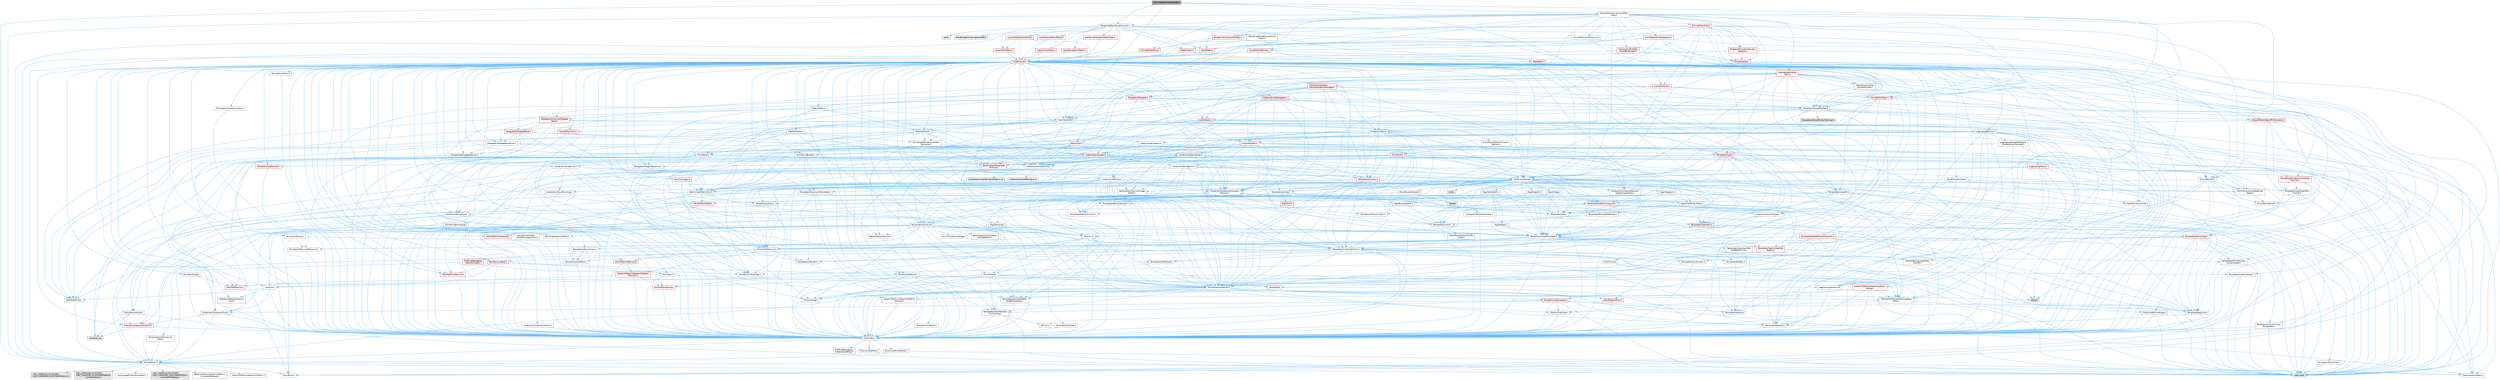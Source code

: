 digraph "SCurveEditorViewStacked.h"
{
 // INTERACTIVE_SVG=YES
 // LATEX_PDF_SIZE
  bgcolor="transparent";
  edge [fontname=Helvetica,fontsize=10,labelfontname=Helvetica,labelfontsize=10];
  node [fontname=Helvetica,fontsize=10,shape=box,height=0.2,width=0.4];
  Node1 [id="Node000001",label="SCurveEditorViewStacked.h",height=0.2,width=0.4,color="gray40", fillcolor="grey60", style="filled", fontcolor="black",tooltip=" "];
  Node1 -> Node2 [id="edge1_Node000001_Node000002",color="steelblue1",style="solid",tooltip=" "];
  Node2 [id="Node000002",label="Containers/Array.h",height=0.2,width=0.4,color="grey40", fillcolor="white", style="filled",URL="$df/dd0/Array_8h.html",tooltip=" "];
  Node2 -> Node3 [id="edge2_Node000002_Node000003",color="steelblue1",style="solid",tooltip=" "];
  Node3 [id="Node000003",label="CoreTypes.h",height=0.2,width=0.4,color="grey40", fillcolor="white", style="filled",URL="$dc/dec/CoreTypes_8h.html",tooltip=" "];
  Node3 -> Node4 [id="edge3_Node000003_Node000004",color="steelblue1",style="solid",tooltip=" "];
  Node4 [id="Node000004",label="HAL/Platform.h",height=0.2,width=0.4,color="grey40", fillcolor="white", style="filled",URL="$d9/dd0/Platform_8h.html",tooltip=" "];
  Node4 -> Node5 [id="edge4_Node000004_Node000005",color="steelblue1",style="solid",tooltip=" "];
  Node5 [id="Node000005",label="Misc/Build.h",height=0.2,width=0.4,color="grey40", fillcolor="white", style="filled",URL="$d3/dbb/Build_8h.html",tooltip=" "];
  Node4 -> Node6 [id="edge5_Node000004_Node000006",color="steelblue1",style="solid",tooltip=" "];
  Node6 [id="Node000006",label="Misc/LargeWorldCoordinates.h",height=0.2,width=0.4,color="grey40", fillcolor="white", style="filled",URL="$d2/dcb/LargeWorldCoordinates_8h.html",tooltip=" "];
  Node4 -> Node7 [id="edge6_Node000004_Node000007",color="steelblue1",style="solid",tooltip=" "];
  Node7 [id="Node000007",label="type_traits",height=0.2,width=0.4,color="grey60", fillcolor="#E0E0E0", style="filled",tooltip=" "];
  Node4 -> Node8 [id="edge7_Node000004_Node000008",color="steelblue1",style="solid",tooltip=" "];
  Node8 [id="Node000008",label="PreprocessorHelpers.h",height=0.2,width=0.4,color="grey40", fillcolor="white", style="filled",URL="$db/ddb/PreprocessorHelpers_8h.html",tooltip=" "];
  Node4 -> Node9 [id="edge8_Node000004_Node000009",color="steelblue1",style="solid",tooltip=" "];
  Node9 [id="Node000009",label="UBT_COMPILED_PLATFORM\l/UBT_COMPILED_PLATFORMPlatform\lCompilerPreSetup.h",height=0.2,width=0.4,color="grey60", fillcolor="#E0E0E0", style="filled",tooltip=" "];
  Node4 -> Node10 [id="edge9_Node000004_Node000010",color="steelblue1",style="solid",tooltip=" "];
  Node10 [id="Node000010",label="GenericPlatform/GenericPlatform\lCompilerPreSetup.h",height=0.2,width=0.4,color="grey40", fillcolor="white", style="filled",URL="$d9/dc8/GenericPlatformCompilerPreSetup_8h.html",tooltip=" "];
  Node4 -> Node11 [id="edge10_Node000004_Node000011",color="steelblue1",style="solid",tooltip=" "];
  Node11 [id="Node000011",label="GenericPlatform/GenericPlatform.h",height=0.2,width=0.4,color="grey40", fillcolor="white", style="filled",URL="$d6/d84/GenericPlatform_8h.html",tooltip=" "];
  Node4 -> Node12 [id="edge11_Node000004_Node000012",color="steelblue1",style="solid",tooltip=" "];
  Node12 [id="Node000012",label="UBT_COMPILED_PLATFORM\l/UBT_COMPILED_PLATFORMPlatform.h",height=0.2,width=0.4,color="grey60", fillcolor="#E0E0E0", style="filled",tooltip=" "];
  Node4 -> Node13 [id="edge12_Node000004_Node000013",color="steelblue1",style="solid",tooltip=" "];
  Node13 [id="Node000013",label="UBT_COMPILED_PLATFORM\l/UBT_COMPILED_PLATFORMPlatform\lCompilerSetup.h",height=0.2,width=0.4,color="grey60", fillcolor="#E0E0E0", style="filled",tooltip=" "];
  Node3 -> Node14 [id="edge13_Node000003_Node000014",color="steelblue1",style="solid",tooltip=" "];
  Node14 [id="Node000014",label="ProfilingDebugging\l/UMemoryDefines.h",height=0.2,width=0.4,color="grey40", fillcolor="white", style="filled",URL="$d2/da2/UMemoryDefines_8h.html",tooltip=" "];
  Node3 -> Node15 [id="edge14_Node000003_Node000015",color="steelblue1",style="solid",tooltip=" "];
  Node15 [id="Node000015",label="Misc/CoreMiscDefines.h",height=0.2,width=0.4,color="grey40", fillcolor="white", style="filled",URL="$da/d38/CoreMiscDefines_8h.html",tooltip=" "];
  Node15 -> Node4 [id="edge15_Node000015_Node000004",color="steelblue1",style="solid",tooltip=" "];
  Node15 -> Node8 [id="edge16_Node000015_Node000008",color="steelblue1",style="solid",tooltip=" "];
  Node3 -> Node16 [id="edge17_Node000003_Node000016",color="steelblue1",style="solid",tooltip=" "];
  Node16 [id="Node000016",label="Misc/CoreDefines.h",height=0.2,width=0.4,color="grey40", fillcolor="white", style="filled",URL="$d3/dd2/CoreDefines_8h.html",tooltip=" "];
  Node2 -> Node17 [id="edge18_Node000002_Node000017",color="steelblue1",style="solid",tooltip=" "];
  Node17 [id="Node000017",label="Misc/AssertionMacros.h",height=0.2,width=0.4,color="grey40", fillcolor="white", style="filled",URL="$d0/dfa/AssertionMacros_8h.html",tooltip=" "];
  Node17 -> Node3 [id="edge19_Node000017_Node000003",color="steelblue1",style="solid",tooltip=" "];
  Node17 -> Node4 [id="edge20_Node000017_Node000004",color="steelblue1",style="solid",tooltip=" "];
  Node17 -> Node18 [id="edge21_Node000017_Node000018",color="steelblue1",style="solid",tooltip=" "];
  Node18 [id="Node000018",label="HAL/PlatformMisc.h",height=0.2,width=0.4,color="red", fillcolor="#FFF0F0", style="filled",URL="$d0/df5/PlatformMisc_8h.html",tooltip=" "];
  Node18 -> Node3 [id="edge22_Node000018_Node000003",color="steelblue1",style="solid",tooltip=" "];
  Node17 -> Node8 [id="edge23_Node000017_Node000008",color="steelblue1",style="solid",tooltip=" "];
  Node17 -> Node54 [id="edge24_Node000017_Node000054",color="steelblue1",style="solid",tooltip=" "];
  Node54 [id="Node000054",label="Templates/EnableIf.h",height=0.2,width=0.4,color="grey40", fillcolor="white", style="filled",URL="$d7/d60/EnableIf_8h.html",tooltip=" "];
  Node54 -> Node3 [id="edge25_Node000054_Node000003",color="steelblue1",style="solid",tooltip=" "];
  Node17 -> Node55 [id="edge26_Node000017_Node000055",color="steelblue1",style="solid",tooltip=" "];
  Node55 [id="Node000055",label="Templates/IsArrayOrRefOf\lTypeByPredicate.h",height=0.2,width=0.4,color="grey40", fillcolor="white", style="filled",URL="$d6/da1/IsArrayOrRefOfTypeByPredicate_8h.html",tooltip=" "];
  Node55 -> Node3 [id="edge27_Node000055_Node000003",color="steelblue1",style="solid",tooltip=" "];
  Node17 -> Node56 [id="edge28_Node000017_Node000056",color="steelblue1",style="solid",tooltip=" "];
  Node56 [id="Node000056",label="Templates/IsValidVariadic\lFunctionArg.h",height=0.2,width=0.4,color="grey40", fillcolor="white", style="filled",URL="$d0/dc8/IsValidVariadicFunctionArg_8h.html",tooltip=" "];
  Node56 -> Node3 [id="edge29_Node000056_Node000003",color="steelblue1",style="solid",tooltip=" "];
  Node56 -> Node57 [id="edge30_Node000056_Node000057",color="steelblue1",style="solid",tooltip=" "];
  Node57 [id="Node000057",label="IsEnum.h",height=0.2,width=0.4,color="grey40", fillcolor="white", style="filled",URL="$d4/de5/IsEnum_8h.html",tooltip=" "];
  Node56 -> Node7 [id="edge31_Node000056_Node000007",color="steelblue1",style="solid",tooltip=" "];
  Node17 -> Node58 [id="edge32_Node000017_Node000058",color="steelblue1",style="solid",tooltip=" "];
  Node58 [id="Node000058",label="Traits/IsCharEncodingCompatible\lWith.h",height=0.2,width=0.4,color="grey40", fillcolor="white", style="filled",URL="$df/dd1/IsCharEncodingCompatibleWith_8h.html",tooltip=" "];
  Node58 -> Node7 [id="edge33_Node000058_Node000007",color="steelblue1",style="solid",tooltip=" "];
  Node58 -> Node59 [id="edge34_Node000058_Node000059",color="steelblue1",style="solid",tooltip=" "];
  Node59 [id="Node000059",label="Traits/IsCharType.h",height=0.2,width=0.4,color="grey40", fillcolor="white", style="filled",URL="$db/d51/IsCharType_8h.html",tooltip=" "];
  Node59 -> Node3 [id="edge35_Node000059_Node000003",color="steelblue1",style="solid",tooltip=" "];
  Node17 -> Node60 [id="edge36_Node000017_Node000060",color="steelblue1",style="solid",tooltip=" "];
  Node60 [id="Node000060",label="Misc/VarArgs.h",height=0.2,width=0.4,color="grey40", fillcolor="white", style="filled",URL="$d5/d6f/VarArgs_8h.html",tooltip=" "];
  Node60 -> Node3 [id="edge37_Node000060_Node000003",color="steelblue1",style="solid",tooltip=" "];
  Node17 -> Node61 [id="edge38_Node000017_Node000061",color="steelblue1",style="solid",tooltip=" "];
  Node61 [id="Node000061",label="String/FormatStringSan.h",height=0.2,width=0.4,color="red", fillcolor="#FFF0F0", style="filled",URL="$d3/d8b/FormatStringSan_8h.html",tooltip=" "];
  Node61 -> Node7 [id="edge39_Node000061_Node000007",color="steelblue1",style="solid",tooltip=" "];
  Node61 -> Node3 [id="edge40_Node000061_Node000003",color="steelblue1",style="solid",tooltip=" "];
  Node61 -> Node62 [id="edge41_Node000061_Node000062",color="steelblue1",style="solid",tooltip=" "];
  Node62 [id="Node000062",label="Templates/Requires.h",height=0.2,width=0.4,color="grey40", fillcolor="white", style="filled",URL="$dc/d96/Requires_8h.html",tooltip=" "];
  Node62 -> Node54 [id="edge42_Node000062_Node000054",color="steelblue1",style="solid",tooltip=" "];
  Node62 -> Node7 [id="edge43_Node000062_Node000007",color="steelblue1",style="solid",tooltip=" "];
  Node61 -> Node63 [id="edge44_Node000061_Node000063",color="steelblue1",style="solid",tooltip=" "];
  Node63 [id="Node000063",label="Templates/Identity.h",height=0.2,width=0.4,color="grey40", fillcolor="white", style="filled",URL="$d0/dd5/Identity_8h.html",tooltip=" "];
  Node61 -> Node56 [id="edge45_Node000061_Node000056",color="steelblue1",style="solid",tooltip=" "];
  Node61 -> Node59 [id="edge46_Node000061_Node000059",color="steelblue1",style="solid",tooltip=" "];
  Node61 -> Node26 [id="edge47_Node000061_Node000026",color="steelblue1",style="solid",tooltip=" "];
  Node26 [id="Node000026",label="Containers/ContainersFwd.h",height=0.2,width=0.4,color="grey40", fillcolor="white", style="filled",URL="$d4/d0a/ContainersFwd_8h.html",tooltip=" "];
  Node26 -> Node4 [id="edge48_Node000026_Node000004",color="steelblue1",style="solid",tooltip=" "];
  Node26 -> Node3 [id="edge49_Node000026_Node000003",color="steelblue1",style="solid",tooltip=" "];
  Node26 -> Node23 [id="edge50_Node000026_Node000023",color="steelblue1",style="solid",tooltip=" "];
  Node23 [id="Node000023",label="Traits/IsContiguousContainer.h",height=0.2,width=0.4,color="red", fillcolor="#FFF0F0", style="filled",URL="$d5/d3c/IsContiguousContainer_8h.html",tooltip=" "];
  Node23 -> Node3 [id="edge51_Node000023_Node000003",color="steelblue1",style="solid",tooltip=" "];
  Node23 -> Node22 [id="edge52_Node000023_Node000022",color="steelblue1",style="solid",tooltip=" "];
  Node22 [id="Node000022",label="initializer_list",height=0.2,width=0.4,color="grey60", fillcolor="#E0E0E0", style="filled",tooltip=" "];
  Node17 -> Node67 [id="edge53_Node000017_Node000067",color="steelblue1",style="solid",tooltip=" "];
  Node67 [id="Node000067",label="atomic",height=0.2,width=0.4,color="grey60", fillcolor="#E0E0E0", style="filled",tooltip=" "];
  Node2 -> Node68 [id="edge54_Node000002_Node000068",color="steelblue1",style="solid",tooltip=" "];
  Node68 [id="Node000068",label="Misc/IntrusiveUnsetOptional\lState.h",height=0.2,width=0.4,color="grey40", fillcolor="white", style="filled",URL="$d2/d0a/IntrusiveUnsetOptionalState_8h.html",tooltip=" "];
  Node68 -> Node69 [id="edge55_Node000068_Node000069",color="steelblue1",style="solid",tooltip=" "];
  Node69 [id="Node000069",label="Misc/OptionalFwd.h",height=0.2,width=0.4,color="grey40", fillcolor="white", style="filled",URL="$dc/d50/OptionalFwd_8h.html",tooltip=" "];
  Node2 -> Node70 [id="edge56_Node000002_Node000070",color="steelblue1",style="solid",tooltip=" "];
  Node70 [id="Node000070",label="Misc/ReverseIterate.h",height=0.2,width=0.4,color="grey40", fillcolor="white", style="filled",URL="$db/de3/ReverseIterate_8h.html",tooltip=" "];
  Node70 -> Node4 [id="edge57_Node000070_Node000004",color="steelblue1",style="solid",tooltip=" "];
  Node70 -> Node71 [id="edge58_Node000070_Node000071",color="steelblue1",style="solid",tooltip=" "];
  Node71 [id="Node000071",label="iterator",height=0.2,width=0.4,color="grey60", fillcolor="#E0E0E0", style="filled",tooltip=" "];
  Node2 -> Node72 [id="edge59_Node000002_Node000072",color="steelblue1",style="solid",tooltip=" "];
  Node72 [id="Node000072",label="HAL/UnrealMemory.h",height=0.2,width=0.4,color="grey40", fillcolor="white", style="filled",URL="$d9/d96/UnrealMemory_8h.html",tooltip=" "];
  Node72 -> Node3 [id="edge60_Node000072_Node000003",color="steelblue1",style="solid",tooltip=" "];
  Node72 -> Node73 [id="edge61_Node000072_Node000073",color="steelblue1",style="solid",tooltip=" "];
  Node73 [id="Node000073",label="GenericPlatform/GenericPlatform\lMemory.h",height=0.2,width=0.4,color="red", fillcolor="#FFF0F0", style="filled",URL="$dd/d22/GenericPlatformMemory_8h.html",tooltip=" "];
  Node73 -> Node25 [id="edge62_Node000073_Node000025",color="steelblue1",style="solid",tooltip=" "];
  Node25 [id="Node000025",label="CoreFwd.h",height=0.2,width=0.4,color="grey40", fillcolor="white", style="filled",URL="$d1/d1e/CoreFwd_8h.html",tooltip=" "];
  Node25 -> Node3 [id="edge63_Node000025_Node000003",color="steelblue1",style="solid",tooltip=" "];
  Node25 -> Node26 [id="edge64_Node000025_Node000026",color="steelblue1",style="solid",tooltip=" "];
  Node25 -> Node27 [id="edge65_Node000025_Node000027",color="steelblue1",style="solid",tooltip=" "];
  Node27 [id="Node000027",label="Math/MathFwd.h",height=0.2,width=0.4,color="grey40", fillcolor="white", style="filled",URL="$d2/d10/MathFwd_8h.html",tooltip=" "];
  Node27 -> Node4 [id="edge66_Node000027_Node000004",color="steelblue1",style="solid",tooltip=" "];
  Node25 -> Node28 [id="edge67_Node000025_Node000028",color="steelblue1",style="solid",tooltip=" "];
  Node28 [id="Node000028",label="UObject/UObjectHierarchy\lFwd.h",height=0.2,width=0.4,color="grey40", fillcolor="white", style="filled",URL="$d3/d13/UObjectHierarchyFwd_8h.html",tooltip=" "];
  Node73 -> Node3 [id="edge68_Node000073_Node000003",color="steelblue1",style="solid",tooltip=" "];
  Node73 -> Node74 [id="edge69_Node000073_Node000074",color="steelblue1",style="solid",tooltip=" "];
  Node74 [id="Node000074",label="HAL/PlatformString.h",height=0.2,width=0.4,color="red", fillcolor="#FFF0F0", style="filled",URL="$db/db5/PlatformString_8h.html",tooltip=" "];
  Node74 -> Node3 [id="edge70_Node000074_Node000003",color="steelblue1",style="solid",tooltip=" "];
  Node72 -> Node76 [id="edge71_Node000072_Node000076",color="steelblue1",style="solid",tooltip=" "];
  Node76 [id="Node000076",label="HAL/MemoryBase.h",height=0.2,width=0.4,color="red", fillcolor="#FFF0F0", style="filled",URL="$d6/d9f/MemoryBase_8h.html",tooltip=" "];
  Node76 -> Node3 [id="edge72_Node000076_Node000003",color="steelblue1",style="solid",tooltip=" "];
  Node76 -> Node47 [id="edge73_Node000076_Node000047",color="steelblue1",style="solid",tooltip=" "];
  Node47 [id="Node000047",label="HAL/PlatformAtomics.h",height=0.2,width=0.4,color="red", fillcolor="#FFF0F0", style="filled",URL="$d3/d36/PlatformAtomics_8h.html",tooltip=" "];
  Node47 -> Node3 [id="edge74_Node000047_Node000003",color="steelblue1",style="solid",tooltip=" "];
  Node76 -> Node30 [id="edge75_Node000076_Node000030",color="steelblue1",style="solid",tooltip=" "];
  Node30 [id="Node000030",label="HAL/PlatformCrt.h",height=0.2,width=0.4,color="red", fillcolor="#FFF0F0", style="filled",URL="$d8/d75/PlatformCrt_8h.html",tooltip=" "];
  Node76 -> Node77 [id="edge76_Node000076_Node000077",color="steelblue1",style="solid",tooltip=" "];
  Node77 [id="Node000077",label="Misc/Exec.h",height=0.2,width=0.4,color="grey40", fillcolor="white", style="filled",URL="$de/ddb/Exec_8h.html",tooltip=" "];
  Node77 -> Node3 [id="edge77_Node000077_Node000003",color="steelblue1",style="solid",tooltip=" "];
  Node77 -> Node17 [id="edge78_Node000077_Node000017",color="steelblue1",style="solid",tooltip=" "];
  Node76 -> Node78 [id="edge79_Node000076_Node000078",color="steelblue1",style="solid",tooltip=" "];
  Node78 [id="Node000078",label="Misc/OutputDevice.h",height=0.2,width=0.4,color="grey40", fillcolor="white", style="filled",URL="$d7/d32/OutputDevice_8h.html",tooltip=" "];
  Node78 -> Node25 [id="edge80_Node000078_Node000025",color="steelblue1",style="solid",tooltip=" "];
  Node78 -> Node3 [id="edge81_Node000078_Node000003",color="steelblue1",style="solid",tooltip=" "];
  Node78 -> Node79 [id="edge82_Node000078_Node000079",color="steelblue1",style="solid",tooltip=" "];
  Node79 [id="Node000079",label="Logging/LogVerbosity.h",height=0.2,width=0.4,color="grey40", fillcolor="white", style="filled",URL="$d2/d8f/LogVerbosity_8h.html",tooltip=" "];
  Node79 -> Node3 [id="edge83_Node000079_Node000003",color="steelblue1",style="solid",tooltip=" "];
  Node78 -> Node60 [id="edge84_Node000078_Node000060",color="steelblue1",style="solid",tooltip=" "];
  Node78 -> Node55 [id="edge85_Node000078_Node000055",color="steelblue1",style="solid",tooltip=" "];
  Node78 -> Node56 [id="edge86_Node000078_Node000056",color="steelblue1",style="solid",tooltip=" "];
  Node78 -> Node58 [id="edge87_Node000078_Node000058",color="steelblue1",style="solid",tooltip=" "];
  Node72 -> Node89 [id="edge88_Node000072_Node000089",color="steelblue1",style="solid",tooltip=" "];
  Node89 [id="Node000089",label="HAL/PlatformMemory.h",height=0.2,width=0.4,color="red", fillcolor="#FFF0F0", style="filled",URL="$de/d68/PlatformMemory_8h.html",tooltip=" "];
  Node89 -> Node3 [id="edge89_Node000089_Node000003",color="steelblue1",style="solid",tooltip=" "];
  Node89 -> Node73 [id="edge90_Node000089_Node000073",color="steelblue1",style="solid",tooltip=" "];
  Node72 -> Node91 [id="edge91_Node000072_Node000091",color="steelblue1",style="solid",tooltip=" "];
  Node91 [id="Node000091",label="ProfilingDebugging\l/MemoryTrace.h",height=0.2,width=0.4,color="red", fillcolor="#FFF0F0", style="filled",URL="$da/dd7/MemoryTrace_8h.html",tooltip=" "];
  Node91 -> Node4 [id="edge92_Node000091_Node000004",color="steelblue1",style="solid",tooltip=" "];
  Node91 -> Node42 [id="edge93_Node000091_Node000042",color="steelblue1",style="solid",tooltip=" "];
  Node42 [id="Node000042",label="Misc/EnumClassFlags.h",height=0.2,width=0.4,color="grey40", fillcolor="white", style="filled",URL="$d8/de7/EnumClassFlags_8h.html",tooltip=" "];
  Node72 -> Node92 [id="edge94_Node000072_Node000092",color="steelblue1",style="solid",tooltip=" "];
  Node92 [id="Node000092",label="Templates/IsPointer.h",height=0.2,width=0.4,color="grey40", fillcolor="white", style="filled",URL="$d7/d05/IsPointer_8h.html",tooltip=" "];
  Node92 -> Node3 [id="edge95_Node000092_Node000003",color="steelblue1",style="solid",tooltip=" "];
  Node2 -> Node93 [id="edge96_Node000002_Node000093",color="steelblue1",style="solid",tooltip=" "];
  Node93 [id="Node000093",label="Templates/UnrealTypeTraits.h",height=0.2,width=0.4,color="grey40", fillcolor="white", style="filled",URL="$d2/d2d/UnrealTypeTraits_8h.html",tooltip=" "];
  Node93 -> Node3 [id="edge97_Node000093_Node000003",color="steelblue1",style="solid",tooltip=" "];
  Node93 -> Node92 [id="edge98_Node000093_Node000092",color="steelblue1",style="solid",tooltip=" "];
  Node93 -> Node17 [id="edge99_Node000093_Node000017",color="steelblue1",style="solid",tooltip=" "];
  Node93 -> Node85 [id="edge100_Node000093_Node000085",color="steelblue1",style="solid",tooltip=" "];
  Node85 [id="Node000085",label="Templates/AndOrNot.h",height=0.2,width=0.4,color="grey40", fillcolor="white", style="filled",URL="$db/d0a/AndOrNot_8h.html",tooltip=" "];
  Node85 -> Node3 [id="edge101_Node000085_Node000003",color="steelblue1",style="solid",tooltip=" "];
  Node93 -> Node54 [id="edge102_Node000093_Node000054",color="steelblue1",style="solid",tooltip=" "];
  Node93 -> Node94 [id="edge103_Node000093_Node000094",color="steelblue1",style="solid",tooltip=" "];
  Node94 [id="Node000094",label="Templates/IsArithmetic.h",height=0.2,width=0.4,color="grey40", fillcolor="white", style="filled",URL="$d2/d5d/IsArithmetic_8h.html",tooltip=" "];
  Node94 -> Node3 [id="edge104_Node000094_Node000003",color="steelblue1",style="solid",tooltip=" "];
  Node93 -> Node57 [id="edge105_Node000093_Node000057",color="steelblue1",style="solid",tooltip=" "];
  Node93 -> Node95 [id="edge106_Node000093_Node000095",color="steelblue1",style="solid",tooltip=" "];
  Node95 [id="Node000095",label="Templates/Models.h",height=0.2,width=0.4,color="grey40", fillcolor="white", style="filled",URL="$d3/d0c/Models_8h.html",tooltip=" "];
  Node95 -> Node63 [id="edge107_Node000095_Node000063",color="steelblue1",style="solid",tooltip=" "];
  Node93 -> Node96 [id="edge108_Node000093_Node000096",color="steelblue1",style="solid",tooltip=" "];
  Node96 [id="Node000096",label="Templates/IsPODType.h",height=0.2,width=0.4,color="grey40", fillcolor="white", style="filled",URL="$d7/db1/IsPODType_8h.html",tooltip=" "];
  Node96 -> Node3 [id="edge109_Node000096_Node000003",color="steelblue1",style="solid",tooltip=" "];
  Node93 -> Node97 [id="edge110_Node000093_Node000097",color="steelblue1",style="solid",tooltip=" "];
  Node97 [id="Node000097",label="Templates/IsUECoreType.h",height=0.2,width=0.4,color="grey40", fillcolor="white", style="filled",URL="$d1/db8/IsUECoreType_8h.html",tooltip=" "];
  Node97 -> Node3 [id="edge111_Node000097_Node000003",color="steelblue1",style="solid",tooltip=" "];
  Node97 -> Node7 [id="edge112_Node000097_Node000007",color="steelblue1",style="solid",tooltip=" "];
  Node93 -> Node86 [id="edge113_Node000093_Node000086",color="steelblue1",style="solid",tooltip=" "];
  Node86 [id="Node000086",label="Templates/IsTriviallyCopy\lConstructible.h",height=0.2,width=0.4,color="grey40", fillcolor="white", style="filled",URL="$d3/d78/IsTriviallyCopyConstructible_8h.html",tooltip=" "];
  Node86 -> Node3 [id="edge114_Node000086_Node000003",color="steelblue1",style="solid",tooltip=" "];
  Node86 -> Node7 [id="edge115_Node000086_Node000007",color="steelblue1",style="solid",tooltip=" "];
  Node2 -> Node98 [id="edge116_Node000002_Node000098",color="steelblue1",style="solid",tooltip=" "];
  Node98 [id="Node000098",label="Templates/UnrealTemplate.h",height=0.2,width=0.4,color="grey40", fillcolor="white", style="filled",URL="$d4/d24/UnrealTemplate_8h.html",tooltip=" "];
  Node98 -> Node3 [id="edge117_Node000098_Node000003",color="steelblue1",style="solid",tooltip=" "];
  Node98 -> Node92 [id="edge118_Node000098_Node000092",color="steelblue1",style="solid",tooltip=" "];
  Node98 -> Node72 [id="edge119_Node000098_Node000072",color="steelblue1",style="solid",tooltip=" "];
  Node98 -> Node99 [id="edge120_Node000098_Node000099",color="steelblue1",style="solid",tooltip=" "];
  Node99 [id="Node000099",label="Templates/CopyQualifiers\lAndRefsFromTo.h",height=0.2,width=0.4,color="grey40", fillcolor="white", style="filled",URL="$d3/db3/CopyQualifiersAndRefsFromTo_8h.html",tooltip=" "];
  Node99 -> Node100 [id="edge121_Node000099_Node000100",color="steelblue1",style="solid",tooltip=" "];
  Node100 [id="Node000100",label="Templates/CopyQualifiers\lFromTo.h",height=0.2,width=0.4,color="grey40", fillcolor="white", style="filled",URL="$d5/db4/CopyQualifiersFromTo_8h.html",tooltip=" "];
  Node98 -> Node93 [id="edge122_Node000098_Node000093",color="steelblue1",style="solid",tooltip=" "];
  Node98 -> Node101 [id="edge123_Node000098_Node000101",color="steelblue1",style="solid",tooltip=" "];
  Node101 [id="Node000101",label="Templates/RemoveReference.h",height=0.2,width=0.4,color="grey40", fillcolor="white", style="filled",URL="$da/dbe/RemoveReference_8h.html",tooltip=" "];
  Node101 -> Node3 [id="edge124_Node000101_Node000003",color="steelblue1",style="solid",tooltip=" "];
  Node98 -> Node62 [id="edge125_Node000098_Node000062",color="steelblue1",style="solid",tooltip=" "];
  Node98 -> Node102 [id="edge126_Node000098_Node000102",color="steelblue1",style="solid",tooltip=" "];
  Node102 [id="Node000102",label="Templates/TypeCompatible\lBytes.h",height=0.2,width=0.4,color="red", fillcolor="#FFF0F0", style="filled",URL="$df/d0a/TypeCompatibleBytes_8h.html",tooltip=" "];
  Node102 -> Node3 [id="edge127_Node000102_Node000003",color="steelblue1",style="solid",tooltip=" "];
  Node102 -> Node7 [id="edge128_Node000102_Node000007",color="steelblue1",style="solid",tooltip=" "];
  Node98 -> Node63 [id="edge129_Node000098_Node000063",color="steelblue1",style="solid",tooltip=" "];
  Node98 -> Node23 [id="edge130_Node000098_Node000023",color="steelblue1",style="solid",tooltip=" "];
  Node98 -> Node103 [id="edge131_Node000098_Node000103",color="steelblue1",style="solid",tooltip=" "];
  Node103 [id="Node000103",label="Traits/UseBitwiseSwap.h",height=0.2,width=0.4,color="grey40", fillcolor="white", style="filled",URL="$db/df3/UseBitwiseSwap_8h.html",tooltip=" "];
  Node103 -> Node3 [id="edge132_Node000103_Node000003",color="steelblue1",style="solid",tooltip=" "];
  Node103 -> Node7 [id="edge133_Node000103_Node000007",color="steelblue1",style="solid",tooltip=" "];
  Node98 -> Node7 [id="edge134_Node000098_Node000007",color="steelblue1",style="solid",tooltip=" "];
  Node2 -> Node104 [id="edge135_Node000002_Node000104",color="steelblue1",style="solid",tooltip=" "];
  Node104 [id="Node000104",label="Containers/AllowShrinking.h",height=0.2,width=0.4,color="grey40", fillcolor="white", style="filled",URL="$d7/d1a/AllowShrinking_8h.html",tooltip=" "];
  Node104 -> Node3 [id="edge136_Node000104_Node000003",color="steelblue1",style="solid",tooltip=" "];
  Node2 -> Node105 [id="edge137_Node000002_Node000105",color="steelblue1",style="solid",tooltip=" "];
  Node105 [id="Node000105",label="Containers/ContainerAllocation\lPolicies.h",height=0.2,width=0.4,color="grey40", fillcolor="white", style="filled",URL="$d7/dff/ContainerAllocationPolicies_8h.html",tooltip=" "];
  Node105 -> Node3 [id="edge138_Node000105_Node000003",color="steelblue1",style="solid",tooltip=" "];
  Node105 -> Node106 [id="edge139_Node000105_Node000106",color="steelblue1",style="solid",tooltip=" "];
  Node106 [id="Node000106",label="Containers/ContainerHelpers.h",height=0.2,width=0.4,color="grey40", fillcolor="white", style="filled",URL="$d7/d33/ContainerHelpers_8h.html",tooltip=" "];
  Node106 -> Node3 [id="edge140_Node000106_Node000003",color="steelblue1",style="solid",tooltip=" "];
  Node105 -> Node105 [id="edge141_Node000105_Node000105",color="steelblue1",style="solid",tooltip=" "];
  Node105 -> Node107 [id="edge142_Node000105_Node000107",color="steelblue1",style="solid",tooltip=" "];
  Node107 [id="Node000107",label="HAL/PlatformMath.h",height=0.2,width=0.4,color="red", fillcolor="#FFF0F0", style="filled",URL="$dc/d53/PlatformMath_8h.html",tooltip=" "];
  Node107 -> Node3 [id="edge143_Node000107_Node000003",color="steelblue1",style="solid",tooltip=" "];
  Node105 -> Node72 [id="edge144_Node000105_Node000072",color="steelblue1",style="solid",tooltip=" "];
  Node105 -> Node40 [id="edge145_Node000105_Node000040",color="steelblue1",style="solid",tooltip=" "];
  Node40 [id="Node000040",label="Math/NumericLimits.h",height=0.2,width=0.4,color="grey40", fillcolor="white", style="filled",URL="$df/d1b/NumericLimits_8h.html",tooltip=" "];
  Node40 -> Node3 [id="edge146_Node000040_Node000003",color="steelblue1",style="solid",tooltip=" "];
  Node105 -> Node17 [id="edge147_Node000105_Node000017",color="steelblue1",style="solid",tooltip=" "];
  Node105 -> Node115 [id="edge148_Node000105_Node000115",color="steelblue1",style="solid",tooltip=" "];
  Node115 [id="Node000115",label="Templates/IsPolymorphic.h",height=0.2,width=0.4,color="grey40", fillcolor="white", style="filled",URL="$dc/d20/IsPolymorphic_8h.html",tooltip=" "];
  Node105 -> Node116 [id="edge149_Node000105_Node000116",color="steelblue1",style="solid",tooltip=" "];
  Node116 [id="Node000116",label="Templates/MemoryOps.h",height=0.2,width=0.4,color="red", fillcolor="#FFF0F0", style="filled",URL="$db/dea/MemoryOps_8h.html",tooltip=" "];
  Node116 -> Node3 [id="edge150_Node000116_Node000003",color="steelblue1",style="solid",tooltip=" "];
  Node116 -> Node72 [id="edge151_Node000116_Node000072",color="steelblue1",style="solid",tooltip=" "];
  Node116 -> Node87 [id="edge152_Node000116_Node000087",color="steelblue1",style="solid",tooltip=" "];
  Node87 [id="Node000087",label="Templates/IsTriviallyCopy\lAssignable.h",height=0.2,width=0.4,color="grey40", fillcolor="white", style="filled",URL="$d2/df2/IsTriviallyCopyAssignable_8h.html",tooltip=" "];
  Node87 -> Node3 [id="edge153_Node000087_Node000003",color="steelblue1",style="solid",tooltip=" "];
  Node87 -> Node7 [id="edge154_Node000087_Node000007",color="steelblue1",style="solid",tooltip=" "];
  Node116 -> Node86 [id="edge155_Node000116_Node000086",color="steelblue1",style="solid",tooltip=" "];
  Node116 -> Node62 [id="edge156_Node000116_Node000062",color="steelblue1",style="solid",tooltip=" "];
  Node116 -> Node93 [id="edge157_Node000116_Node000093",color="steelblue1",style="solid",tooltip=" "];
  Node116 -> Node103 [id="edge158_Node000116_Node000103",color="steelblue1",style="solid",tooltip=" "];
  Node116 -> Node7 [id="edge159_Node000116_Node000007",color="steelblue1",style="solid",tooltip=" "];
  Node105 -> Node102 [id="edge160_Node000105_Node000102",color="steelblue1",style="solid",tooltip=" "];
  Node105 -> Node7 [id="edge161_Node000105_Node000007",color="steelblue1",style="solid",tooltip=" "];
  Node2 -> Node117 [id="edge162_Node000002_Node000117",color="steelblue1",style="solid",tooltip=" "];
  Node117 [id="Node000117",label="Containers/ContainerElement\lTypeCompatibility.h",height=0.2,width=0.4,color="grey40", fillcolor="white", style="filled",URL="$df/ddf/ContainerElementTypeCompatibility_8h.html",tooltip=" "];
  Node117 -> Node3 [id="edge163_Node000117_Node000003",color="steelblue1",style="solid",tooltip=" "];
  Node117 -> Node93 [id="edge164_Node000117_Node000093",color="steelblue1",style="solid",tooltip=" "];
  Node2 -> Node118 [id="edge165_Node000002_Node000118",color="steelblue1",style="solid",tooltip=" "];
  Node118 [id="Node000118",label="Serialization/Archive.h",height=0.2,width=0.4,color="grey40", fillcolor="white", style="filled",URL="$d7/d3b/Archive_8h.html",tooltip=" "];
  Node118 -> Node25 [id="edge166_Node000118_Node000025",color="steelblue1",style="solid",tooltip=" "];
  Node118 -> Node3 [id="edge167_Node000118_Node000003",color="steelblue1",style="solid",tooltip=" "];
  Node118 -> Node119 [id="edge168_Node000118_Node000119",color="steelblue1",style="solid",tooltip=" "];
  Node119 [id="Node000119",label="HAL/PlatformProperties.h",height=0.2,width=0.4,color="red", fillcolor="#FFF0F0", style="filled",URL="$d9/db0/PlatformProperties_8h.html",tooltip=" "];
  Node119 -> Node3 [id="edge169_Node000119_Node000003",color="steelblue1",style="solid",tooltip=" "];
  Node118 -> Node122 [id="edge170_Node000118_Node000122",color="steelblue1",style="solid",tooltip=" "];
  Node122 [id="Node000122",label="Internationalization\l/TextNamespaceFwd.h",height=0.2,width=0.4,color="grey40", fillcolor="white", style="filled",URL="$d8/d97/TextNamespaceFwd_8h.html",tooltip=" "];
  Node122 -> Node3 [id="edge171_Node000122_Node000003",color="steelblue1",style="solid",tooltip=" "];
  Node118 -> Node27 [id="edge172_Node000118_Node000027",color="steelblue1",style="solid",tooltip=" "];
  Node118 -> Node17 [id="edge173_Node000118_Node000017",color="steelblue1",style="solid",tooltip=" "];
  Node118 -> Node5 [id="edge174_Node000118_Node000005",color="steelblue1",style="solid",tooltip=" "];
  Node118 -> Node41 [id="edge175_Node000118_Node000041",color="steelblue1",style="solid",tooltip=" "];
  Node41 [id="Node000041",label="Misc/CompressionFlags.h",height=0.2,width=0.4,color="grey40", fillcolor="white", style="filled",URL="$d9/d76/CompressionFlags_8h.html",tooltip=" "];
  Node118 -> Node123 [id="edge176_Node000118_Node000123",color="steelblue1",style="solid",tooltip=" "];
  Node123 [id="Node000123",label="Misc/EngineVersionBase.h",height=0.2,width=0.4,color="grey40", fillcolor="white", style="filled",URL="$d5/d2b/EngineVersionBase_8h.html",tooltip=" "];
  Node123 -> Node3 [id="edge177_Node000123_Node000003",color="steelblue1",style="solid",tooltip=" "];
  Node118 -> Node60 [id="edge178_Node000118_Node000060",color="steelblue1",style="solid",tooltip=" "];
  Node118 -> Node124 [id="edge179_Node000118_Node000124",color="steelblue1",style="solid",tooltip=" "];
  Node124 [id="Node000124",label="Serialization/ArchiveCook\lData.h",height=0.2,width=0.4,color="grey40", fillcolor="white", style="filled",URL="$dc/db6/ArchiveCookData_8h.html",tooltip=" "];
  Node124 -> Node4 [id="edge180_Node000124_Node000004",color="steelblue1",style="solid",tooltip=" "];
  Node118 -> Node125 [id="edge181_Node000118_Node000125",color="steelblue1",style="solid",tooltip=" "];
  Node125 [id="Node000125",label="Serialization/ArchiveSave\lPackageData.h",height=0.2,width=0.4,color="grey40", fillcolor="white", style="filled",URL="$d1/d37/ArchiveSavePackageData_8h.html",tooltip=" "];
  Node118 -> Node54 [id="edge182_Node000118_Node000054",color="steelblue1",style="solid",tooltip=" "];
  Node118 -> Node55 [id="edge183_Node000118_Node000055",color="steelblue1",style="solid",tooltip=" "];
  Node118 -> Node126 [id="edge184_Node000118_Node000126",color="steelblue1",style="solid",tooltip=" "];
  Node126 [id="Node000126",label="Templates/IsEnumClass.h",height=0.2,width=0.4,color="grey40", fillcolor="white", style="filled",URL="$d7/d15/IsEnumClass_8h.html",tooltip=" "];
  Node126 -> Node3 [id="edge185_Node000126_Node000003",color="steelblue1",style="solid",tooltip=" "];
  Node126 -> Node85 [id="edge186_Node000126_Node000085",color="steelblue1",style="solid",tooltip=" "];
  Node118 -> Node112 [id="edge187_Node000118_Node000112",color="steelblue1",style="solid",tooltip=" "];
  Node112 [id="Node000112",label="Templates/IsSigned.h",height=0.2,width=0.4,color="grey40", fillcolor="white", style="filled",URL="$d8/dd8/IsSigned_8h.html",tooltip=" "];
  Node112 -> Node3 [id="edge188_Node000112_Node000003",color="steelblue1",style="solid",tooltip=" "];
  Node118 -> Node56 [id="edge189_Node000118_Node000056",color="steelblue1",style="solid",tooltip=" "];
  Node118 -> Node98 [id="edge190_Node000118_Node000098",color="steelblue1",style="solid",tooltip=" "];
  Node118 -> Node58 [id="edge191_Node000118_Node000058",color="steelblue1",style="solid",tooltip=" "];
  Node118 -> Node127 [id="edge192_Node000118_Node000127",color="steelblue1",style="solid",tooltip=" "];
  Node127 [id="Node000127",label="UObject/ObjectVersion.h",height=0.2,width=0.4,color="grey40", fillcolor="white", style="filled",URL="$da/d63/ObjectVersion_8h.html",tooltip=" "];
  Node127 -> Node3 [id="edge193_Node000127_Node000003",color="steelblue1",style="solid",tooltip=" "];
  Node2 -> Node128 [id="edge194_Node000002_Node000128",color="steelblue1",style="solid",tooltip=" "];
  Node128 [id="Node000128",label="Serialization/MemoryImage\lWriter.h",height=0.2,width=0.4,color="grey40", fillcolor="white", style="filled",URL="$d0/d08/MemoryImageWriter_8h.html",tooltip=" "];
  Node128 -> Node3 [id="edge195_Node000128_Node000003",color="steelblue1",style="solid",tooltip=" "];
  Node128 -> Node129 [id="edge196_Node000128_Node000129",color="steelblue1",style="solid",tooltip=" "];
  Node129 [id="Node000129",label="Serialization/MemoryLayout.h",height=0.2,width=0.4,color="red", fillcolor="#FFF0F0", style="filled",URL="$d7/d66/MemoryLayout_8h.html",tooltip=" "];
  Node129 -> Node132 [id="edge197_Node000129_Node000132",color="steelblue1",style="solid",tooltip=" "];
  Node132 [id="Node000132",label="Containers/EnumAsByte.h",height=0.2,width=0.4,color="grey40", fillcolor="white", style="filled",URL="$d6/d9a/EnumAsByte_8h.html",tooltip=" "];
  Node132 -> Node3 [id="edge198_Node000132_Node000003",color="steelblue1",style="solid",tooltip=" "];
  Node132 -> Node96 [id="edge199_Node000132_Node000096",color="steelblue1",style="solid",tooltip=" "];
  Node132 -> Node133 [id="edge200_Node000132_Node000133",color="steelblue1",style="solid",tooltip=" "];
  Node133 [id="Node000133",label="Templates/TypeHash.h",height=0.2,width=0.4,color="red", fillcolor="#FFF0F0", style="filled",URL="$d1/d62/TypeHash_8h.html",tooltip=" "];
  Node133 -> Node3 [id="edge201_Node000133_Node000003",color="steelblue1",style="solid",tooltip=" "];
  Node133 -> Node62 [id="edge202_Node000133_Node000062",color="steelblue1",style="solid",tooltip=" "];
  Node133 -> Node134 [id="edge203_Node000133_Node000134",color="steelblue1",style="solid",tooltip=" "];
  Node134 [id="Node000134",label="Misc/Crc.h",height=0.2,width=0.4,color="grey40", fillcolor="white", style="filled",URL="$d4/dd2/Crc_8h.html",tooltip=" "];
  Node134 -> Node3 [id="edge204_Node000134_Node000003",color="steelblue1",style="solid",tooltip=" "];
  Node134 -> Node74 [id="edge205_Node000134_Node000074",color="steelblue1",style="solid",tooltip=" "];
  Node134 -> Node17 [id="edge206_Node000134_Node000017",color="steelblue1",style="solid",tooltip=" "];
  Node134 -> Node135 [id="edge207_Node000134_Node000135",color="steelblue1",style="solid",tooltip=" "];
  Node135 [id="Node000135",label="Misc/CString.h",height=0.2,width=0.4,color="grey40", fillcolor="white", style="filled",URL="$d2/d49/CString_8h.html",tooltip=" "];
  Node135 -> Node3 [id="edge208_Node000135_Node000003",color="steelblue1",style="solid",tooltip=" "];
  Node135 -> Node30 [id="edge209_Node000135_Node000030",color="steelblue1",style="solid",tooltip=" "];
  Node135 -> Node74 [id="edge210_Node000135_Node000074",color="steelblue1",style="solid",tooltip=" "];
  Node135 -> Node17 [id="edge211_Node000135_Node000017",color="steelblue1",style="solid",tooltip=" "];
  Node135 -> Node136 [id="edge212_Node000135_Node000136",color="steelblue1",style="solid",tooltip=" "];
  Node136 [id="Node000136",label="Misc/Char.h",height=0.2,width=0.4,color="red", fillcolor="#FFF0F0", style="filled",URL="$d0/d58/Char_8h.html",tooltip=" "];
  Node136 -> Node3 [id="edge213_Node000136_Node000003",color="steelblue1",style="solid",tooltip=" "];
  Node136 -> Node7 [id="edge214_Node000136_Node000007",color="steelblue1",style="solid",tooltip=" "];
  Node135 -> Node60 [id="edge215_Node000135_Node000060",color="steelblue1",style="solid",tooltip=" "];
  Node135 -> Node55 [id="edge216_Node000135_Node000055",color="steelblue1",style="solid",tooltip=" "];
  Node135 -> Node56 [id="edge217_Node000135_Node000056",color="steelblue1",style="solid",tooltip=" "];
  Node135 -> Node58 [id="edge218_Node000135_Node000058",color="steelblue1",style="solid",tooltip=" "];
  Node134 -> Node136 [id="edge219_Node000134_Node000136",color="steelblue1",style="solid",tooltip=" "];
  Node134 -> Node93 [id="edge220_Node000134_Node000093",color="steelblue1",style="solid",tooltip=" "];
  Node134 -> Node59 [id="edge221_Node000134_Node000059",color="steelblue1",style="solid",tooltip=" "];
  Node133 -> Node7 [id="edge222_Node000133_Node000007",color="steelblue1",style="solid",tooltip=" "];
  Node129 -> Node20 [id="edge223_Node000129_Node000020",color="steelblue1",style="solid",tooltip=" "];
  Node20 [id="Node000020",label="Containers/StringFwd.h",height=0.2,width=0.4,color="grey40", fillcolor="white", style="filled",URL="$df/d37/StringFwd_8h.html",tooltip=" "];
  Node20 -> Node3 [id="edge224_Node000020_Node000003",color="steelblue1",style="solid",tooltip=" "];
  Node20 -> Node21 [id="edge225_Node000020_Node000021",color="steelblue1",style="solid",tooltip=" "];
  Node21 [id="Node000021",label="Traits/ElementType.h",height=0.2,width=0.4,color="grey40", fillcolor="white", style="filled",URL="$d5/d4f/ElementType_8h.html",tooltip=" "];
  Node21 -> Node4 [id="edge226_Node000021_Node000004",color="steelblue1",style="solid",tooltip=" "];
  Node21 -> Node22 [id="edge227_Node000021_Node000022",color="steelblue1",style="solid",tooltip=" "];
  Node21 -> Node7 [id="edge228_Node000021_Node000007",color="steelblue1",style="solid",tooltip=" "];
  Node20 -> Node23 [id="edge229_Node000020_Node000023",color="steelblue1",style="solid",tooltip=" "];
  Node129 -> Node72 [id="edge230_Node000129_Node000072",color="steelblue1",style="solid",tooltip=" "];
  Node129 -> Node54 [id="edge231_Node000129_Node000054",color="steelblue1",style="solid",tooltip=" "];
  Node129 -> Node115 [id="edge232_Node000129_Node000115",color="steelblue1",style="solid",tooltip=" "];
  Node129 -> Node95 [id="edge233_Node000129_Node000095",color="steelblue1",style="solid",tooltip=" "];
  Node129 -> Node98 [id="edge234_Node000129_Node000098",color="steelblue1",style="solid",tooltip=" "];
  Node2 -> Node142 [id="edge235_Node000002_Node000142",color="steelblue1",style="solid",tooltip=" "];
  Node142 [id="Node000142",label="Algo/Heapify.h",height=0.2,width=0.4,color="grey40", fillcolor="white", style="filled",URL="$d0/d2a/Heapify_8h.html",tooltip=" "];
  Node142 -> Node143 [id="edge236_Node000142_Node000143",color="steelblue1",style="solid",tooltip=" "];
  Node143 [id="Node000143",label="Algo/Impl/BinaryHeap.h",height=0.2,width=0.4,color="grey40", fillcolor="white", style="filled",URL="$d7/da3/Algo_2Impl_2BinaryHeap_8h.html",tooltip=" "];
  Node143 -> Node144 [id="edge237_Node000143_Node000144",color="steelblue1",style="solid",tooltip=" "];
  Node144 [id="Node000144",label="Templates/Invoke.h",height=0.2,width=0.4,color="grey40", fillcolor="white", style="filled",URL="$d7/deb/Invoke_8h.html",tooltip=" "];
  Node144 -> Node3 [id="edge238_Node000144_Node000003",color="steelblue1",style="solid",tooltip=" "];
  Node144 -> Node145 [id="edge239_Node000144_Node000145",color="steelblue1",style="solid",tooltip=" "];
  Node145 [id="Node000145",label="Traits/MemberFunctionPtr\lOuter.h",height=0.2,width=0.4,color="grey40", fillcolor="white", style="filled",URL="$db/da7/MemberFunctionPtrOuter_8h.html",tooltip=" "];
  Node144 -> Node98 [id="edge240_Node000144_Node000098",color="steelblue1",style="solid",tooltip=" "];
  Node144 -> Node7 [id="edge241_Node000144_Node000007",color="steelblue1",style="solid",tooltip=" "];
  Node143 -> Node146 [id="edge242_Node000143_Node000146",color="steelblue1",style="solid",tooltip=" "];
  Node146 [id="Node000146",label="Templates/Projection.h",height=0.2,width=0.4,color="grey40", fillcolor="white", style="filled",URL="$d7/df0/Projection_8h.html",tooltip=" "];
  Node146 -> Node7 [id="edge243_Node000146_Node000007",color="steelblue1",style="solid",tooltip=" "];
  Node143 -> Node147 [id="edge244_Node000143_Node000147",color="steelblue1",style="solid",tooltip=" "];
  Node147 [id="Node000147",label="Templates/ReversePredicate.h",height=0.2,width=0.4,color="grey40", fillcolor="white", style="filled",URL="$d8/d28/ReversePredicate_8h.html",tooltip=" "];
  Node147 -> Node144 [id="edge245_Node000147_Node000144",color="steelblue1",style="solid",tooltip=" "];
  Node147 -> Node98 [id="edge246_Node000147_Node000098",color="steelblue1",style="solid",tooltip=" "];
  Node143 -> Node7 [id="edge247_Node000143_Node000007",color="steelblue1",style="solid",tooltip=" "];
  Node142 -> Node148 [id="edge248_Node000142_Node000148",color="steelblue1",style="solid",tooltip=" "];
  Node148 [id="Node000148",label="Templates/IdentityFunctor.h",height=0.2,width=0.4,color="grey40", fillcolor="white", style="filled",URL="$d7/d2e/IdentityFunctor_8h.html",tooltip=" "];
  Node148 -> Node4 [id="edge249_Node000148_Node000004",color="steelblue1",style="solid",tooltip=" "];
  Node142 -> Node144 [id="edge250_Node000142_Node000144",color="steelblue1",style="solid",tooltip=" "];
  Node142 -> Node149 [id="edge251_Node000142_Node000149",color="steelblue1",style="solid",tooltip=" "];
  Node149 [id="Node000149",label="Templates/Less.h",height=0.2,width=0.4,color="grey40", fillcolor="white", style="filled",URL="$de/dc8/Less_8h.html",tooltip=" "];
  Node149 -> Node3 [id="edge252_Node000149_Node000003",color="steelblue1",style="solid",tooltip=" "];
  Node149 -> Node98 [id="edge253_Node000149_Node000098",color="steelblue1",style="solid",tooltip=" "];
  Node142 -> Node98 [id="edge254_Node000142_Node000098",color="steelblue1",style="solid",tooltip=" "];
  Node2 -> Node150 [id="edge255_Node000002_Node000150",color="steelblue1",style="solid",tooltip=" "];
  Node150 [id="Node000150",label="Algo/HeapSort.h",height=0.2,width=0.4,color="grey40", fillcolor="white", style="filled",URL="$d3/d92/HeapSort_8h.html",tooltip=" "];
  Node150 -> Node143 [id="edge256_Node000150_Node000143",color="steelblue1",style="solid",tooltip=" "];
  Node150 -> Node148 [id="edge257_Node000150_Node000148",color="steelblue1",style="solid",tooltip=" "];
  Node150 -> Node149 [id="edge258_Node000150_Node000149",color="steelblue1",style="solid",tooltip=" "];
  Node150 -> Node98 [id="edge259_Node000150_Node000098",color="steelblue1",style="solid",tooltip=" "];
  Node2 -> Node151 [id="edge260_Node000002_Node000151",color="steelblue1",style="solid",tooltip=" "];
  Node151 [id="Node000151",label="Algo/IsHeap.h",height=0.2,width=0.4,color="grey40", fillcolor="white", style="filled",URL="$de/d32/IsHeap_8h.html",tooltip=" "];
  Node151 -> Node143 [id="edge261_Node000151_Node000143",color="steelblue1",style="solid",tooltip=" "];
  Node151 -> Node148 [id="edge262_Node000151_Node000148",color="steelblue1",style="solid",tooltip=" "];
  Node151 -> Node144 [id="edge263_Node000151_Node000144",color="steelblue1",style="solid",tooltip=" "];
  Node151 -> Node149 [id="edge264_Node000151_Node000149",color="steelblue1",style="solid",tooltip=" "];
  Node151 -> Node98 [id="edge265_Node000151_Node000098",color="steelblue1",style="solid",tooltip=" "];
  Node2 -> Node143 [id="edge266_Node000002_Node000143",color="steelblue1",style="solid",tooltip=" "];
  Node2 -> Node152 [id="edge267_Node000002_Node000152",color="steelblue1",style="solid",tooltip=" "];
  Node152 [id="Node000152",label="Algo/StableSort.h",height=0.2,width=0.4,color="grey40", fillcolor="white", style="filled",URL="$d7/d3c/StableSort_8h.html",tooltip=" "];
  Node152 -> Node153 [id="edge268_Node000152_Node000153",color="steelblue1",style="solid",tooltip=" "];
  Node153 [id="Node000153",label="Algo/BinarySearch.h",height=0.2,width=0.4,color="grey40", fillcolor="white", style="filled",URL="$db/db4/BinarySearch_8h.html",tooltip=" "];
  Node153 -> Node148 [id="edge269_Node000153_Node000148",color="steelblue1",style="solid",tooltip=" "];
  Node153 -> Node144 [id="edge270_Node000153_Node000144",color="steelblue1",style="solid",tooltip=" "];
  Node153 -> Node149 [id="edge271_Node000153_Node000149",color="steelblue1",style="solid",tooltip=" "];
  Node152 -> Node154 [id="edge272_Node000152_Node000154",color="steelblue1",style="solid",tooltip=" "];
  Node154 [id="Node000154",label="Algo/Rotate.h",height=0.2,width=0.4,color="grey40", fillcolor="white", style="filled",URL="$dd/da7/Rotate_8h.html",tooltip=" "];
  Node154 -> Node98 [id="edge273_Node000154_Node000098",color="steelblue1",style="solid",tooltip=" "];
  Node152 -> Node148 [id="edge274_Node000152_Node000148",color="steelblue1",style="solid",tooltip=" "];
  Node152 -> Node144 [id="edge275_Node000152_Node000144",color="steelblue1",style="solid",tooltip=" "];
  Node152 -> Node149 [id="edge276_Node000152_Node000149",color="steelblue1",style="solid",tooltip=" "];
  Node152 -> Node98 [id="edge277_Node000152_Node000098",color="steelblue1",style="solid",tooltip=" "];
  Node2 -> Node155 [id="edge278_Node000002_Node000155",color="steelblue1",style="solid",tooltip=" "];
  Node155 [id="Node000155",label="Concepts/GetTypeHashable.h",height=0.2,width=0.4,color="grey40", fillcolor="white", style="filled",URL="$d3/da2/GetTypeHashable_8h.html",tooltip=" "];
  Node155 -> Node3 [id="edge279_Node000155_Node000003",color="steelblue1",style="solid",tooltip=" "];
  Node155 -> Node133 [id="edge280_Node000155_Node000133",color="steelblue1",style="solid",tooltip=" "];
  Node2 -> Node148 [id="edge281_Node000002_Node000148",color="steelblue1",style="solid",tooltip=" "];
  Node2 -> Node144 [id="edge282_Node000002_Node000144",color="steelblue1",style="solid",tooltip=" "];
  Node2 -> Node149 [id="edge283_Node000002_Node000149",color="steelblue1",style="solid",tooltip=" "];
  Node2 -> Node156 [id="edge284_Node000002_Node000156",color="steelblue1",style="solid",tooltip=" "];
  Node156 [id="Node000156",label="Templates/LosesQualifiers\lFromTo.h",height=0.2,width=0.4,color="grey40", fillcolor="white", style="filled",URL="$d2/db3/LosesQualifiersFromTo_8h.html",tooltip=" "];
  Node156 -> Node100 [id="edge285_Node000156_Node000100",color="steelblue1",style="solid",tooltip=" "];
  Node156 -> Node7 [id="edge286_Node000156_Node000007",color="steelblue1",style="solid",tooltip=" "];
  Node2 -> Node62 [id="edge287_Node000002_Node000062",color="steelblue1",style="solid",tooltip=" "];
  Node2 -> Node157 [id="edge288_Node000002_Node000157",color="steelblue1",style="solid",tooltip=" "];
  Node157 [id="Node000157",label="Templates/Sorting.h",height=0.2,width=0.4,color="grey40", fillcolor="white", style="filled",URL="$d3/d9e/Sorting_8h.html",tooltip=" "];
  Node157 -> Node3 [id="edge289_Node000157_Node000003",color="steelblue1",style="solid",tooltip=" "];
  Node157 -> Node153 [id="edge290_Node000157_Node000153",color="steelblue1",style="solid",tooltip=" "];
  Node157 -> Node158 [id="edge291_Node000157_Node000158",color="steelblue1",style="solid",tooltip=" "];
  Node158 [id="Node000158",label="Algo/Sort.h",height=0.2,width=0.4,color="red", fillcolor="#FFF0F0", style="filled",URL="$d1/d87/Sort_8h.html",tooltip=" "];
  Node157 -> Node107 [id="edge292_Node000157_Node000107",color="steelblue1",style="solid",tooltip=" "];
  Node157 -> Node149 [id="edge293_Node000157_Node000149",color="steelblue1",style="solid",tooltip=" "];
  Node2 -> Node161 [id="edge294_Node000002_Node000161",color="steelblue1",style="solid",tooltip=" "];
  Node161 [id="Node000161",label="Templates/AlignmentTemplates.h",height=0.2,width=0.4,color="grey40", fillcolor="white", style="filled",URL="$dd/d32/AlignmentTemplates_8h.html",tooltip=" "];
  Node161 -> Node3 [id="edge295_Node000161_Node000003",color="steelblue1",style="solid",tooltip=" "];
  Node161 -> Node83 [id="edge296_Node000161_Node000083",color="steelblue1",style="solid",tooltip=" "];
  Node83 [id="Node000083",label="Templates/IsIntegral.h",height=0.2,width=0.4,color="grey40", fillcolor="white", style="filled",URL="$da/d64/IsIntegral_8h.html",tooltip=" "];
  Node83 -> Node3 [id="edge297_Node000083_Node000003",color="steelblue1",style="solid",tooltip=" "];
  Node161 -> Node92 [id="edge298_Node000161_Node000092",color="steelblue1",style="solid",tooltip=" "];
  Node2 -> Node21 [id="edge299_Node000002_Node000021",color="steelblue1",style="solid",tooltip=" "];
  Node2 -> Node113 [id="edge300_Node000002_Node000113",color="steelblue1",style="solid",tooltip=" "];
  Node113 [id="Node000113",label="limits",height=0.2,width=0.4,color="grey60", fillcolor="#E0E0E0", style="filled",tooltip=" "];
  Node2 -> Node7 [id="edge301_Node000002_Node000007",color="steelblue1",style="solid",tooltip=" "];
  Node1 -> Node4 [id="edge302_Node000001_Node000004",color="steelblue1",style="solid",tooltip=" "];
  Node1 -> Node162 [id="edge303_Node000001_Node000162",color="steelblue1",style="solid",tooltip=" "];
  Node162 [id="Node000162",label="Math/Vector2D.h",height=0.2,width=0.4,color="grey40", fillcolor="white", style="filled",URL="$d3/db0/Vector2D_8h.html",tooltip=" "];
  Node162 -> Node3 [id="edge304_Node000162_Node000003",color="steelblue1",style="solid",tooltip=" "];
  Node162 -> Node27 [id="edge305_Node000162_Node000027",color="steelblue1",style="solid",tooltip=" "];
  Node162 -> Node17 [id="edge306_Node000162_Node000017",color="steelblue1",style="solid",tooltip=" "];
  Node162 -> Node134 [id="edge307_Node000162_Node000134",color="steelblue1",style="solid",tooltip=" "];
  Node162 -> Node160 [id="edge308_Node000162_Node000160",color="steelblue1",style="solid",tooltip=" "];
  Node160 [id="Node000160",label="Math/UnrealMathUtility.h",height=0.2,width=0.4,color="grey40", fillcolor="white", style="filled",URL="$db/db8/UnrealMathUtility_8h.html",tooltip=" "];
  Node160 -> Node3 [id="edge309_Node000160_Node000003",color="steelblue1",style="solid",tooltip=" "];
  Node160 -> Node17 [id="edge310_Node000160_Node000017",color="steelblue1",style="solid",tooltip=" "];
  Node160 -> Node107 [id="edge311_Node000160_Node000107",color="steelblue1",style="solid",tooltip=" "];
  Node160 -> Node27 [id="edge312_Node000160_Node000027",color="steelblue1",style="solid",tooltip=" "];
  Node160 -> Node63 [id="edge313_Node000160_Node000063",color="steelblue1",style="solid",tooltip=" "];
  Node160 -> Node62 [id="edge314_Node000160_Node000062",color="steelblue1",style="solid",tooltip=" "];
  Node162 -> Node163 [id="edge315_Node000162_Node000163",color="steelblue1",style="solid",tooltip=" "];
  Node163 [id="Node000163",label="Containers/UnrealString.h",height=0.2,width=0.4,color="grey40", fillcolor="white", style="filled",URL="$d5/dba/UnrealString_8h.html",tooltip=" "];
  Node163 -> Node164 [id="edge316_Node000163_Node000164",color="steelblue1",style="solid",tooltip=" "];
  Node164 [id="Node000164",label="Containers/UnrealStringIncludes.h.inl",height=0.2,width=0.4,color="grey60", fillcolor="#E0E0E0", style="filled",tooltip=" "];
  Node163 -> Node165 [id="edge317_Node000163_Node000165",color="steelblue1",style="solid",tooltip=" "];
  Node165 [id="Node000165",label="Containers/UnrealString.h.inl",height=0.2,width=0.4,color="grey60", fillcolor="#E0E0E0", style="filled",tooltip=" "];
  Node163 -> Node166 [id="edge318_Node000163_Node000166",color="steelblue1",style="solid",tooltip=" "];
  Node166 [id="Node000166",label="Misc/StringFormatArg.h",height=0.2,width=0.4,color="grey40", fillcolor="white", style="filled",URL="$d2/d16/StringFormatArg_8h.html",tooltip=" "];
  Node166 -> Node26 [id="edge319_Node000166_Node000026",color="steelblue1",style="solid",tooltip=" "];
  Node162 -> Node167 [id="edge320_Node000162_Node000167",color="steelblue1",style="solid",tooltip=" "];
  Node167 [id="Node000167",label="Misc/Parse.h",height=0.2,width=0.4,color="grey40", fillcolor="white", style="filled",URL="$dc/d71/Parse_8h.html",tooltip=" "];
  Node167 -> Node20 [id="edge321_Node000167_Node000020",color="steelblue1",style="solid",tooltip=" "];
  Node167 -> Node163 [id="edge322_Node000167_Node000163",color="steelblue1",style="solid",tooltip=" "];
  Node167 -> Node3 [id="edge323_Node000167_Node000003",color="steelblue1",style="solid",tooltip=" "];
  Node167 -> Node30 [id="edge324_Node000167_Node000030",color="steelblue1",style="solid",tooltip=" "];
  Node167 -> Node5 [id="edge325_Node000167_Node000005",color="steelblue1",style="solid",tooltip=" "];
  Node167 -> Node42 [id="edge326_Node000167_Node000042",color="steelblue1",style="solid",tooltip=" "];
  Node167 -> Node168 [id="edge327_Node000167_Node000168",color="steelblue1",style="solid",tooltip=" "];
  Node168 [id="Node000168",label="Templates/Function.h",height=0.2,width=0.4,color="red", fillcolor="#FFF0F0", style="filled",URL="$df/df5/Function_8h.html",tooltip=" "];
  Node168 -> Node3 [id="edge328_Node000168_Node000003",color="steelblue1",style="solid",tooltip=" "];
  Node168 -> Node17 [id="edge329_Node000168_Node000017",color="steelblue1",style="solid",tooltip=" "];
  Node168 -> Node68 [id="edge330_Node000168_Node000068",color="steelblue1",style="solid",tooltip=" "];
  Node168 -> Node72 [id="edge331_Node000168_Node000072",color="steelblue1",style="solid",tooltip=" "];
  Node168 -> Node93 [id="edge332_Node000168_Node000093",color="steelblue1",style="solid",tooltip=" "];
  Node168 -> Node144 [id="edge333_Node000168_Node000144",color="steelblue1",style="solid",tooltip=" "];
  Node168 -> Node98 [id="edge334_Node000168_Node000098",color="steelblue1",style="solid",tooltip=" "];
  Node168 -> Node62 [id="edge335_Node000168_Node000062",color="steelblue1",style="solid",tooltip=" "];
  Node168 -> Node160 [id="edge336_Node000168_Node000160",color="steelblue1",style="solid",tooltip=" "];
  Node168 -> Node7 [id="edge337_Node000168_Node000007",color="steelblue1",style="solid",tooltip=" "];
  Node162 -> Node170 [id="edge338_Node000162_Node000170",color="steelblue1",style="solid",tooltip=" "];
  Node170 [id="Node000170",label="Misc/LargeWorldCoordinates\lSerializer.h",height=0.2,width=0.4,color="grey40", fillcolor="white", style="filled",URL="$d7/df9/LargeWorldCoordinatesSerializer_8h.html",tooltip=" "];
  Node170 -> Node171 [id="edge339_Node000170_Node000171",color="steelblue1",style="solid",tooltip=" "];
  Node171 [id="Node000171",label="UObject/NameTypes.h",height=0.2,width=0.4,color="red", fillcolor="#FFF0F0", style="filled",URL="$d6/d35/NameTypes_8h.html",tooltip=" "];
  Node171 -> Node3 [id="edge340_Node000171_Node000003",color="steelblue1",style="solid",tooltip=" "];
  Node171 -> Node17 [id="edge341_Node000171_Node000017",color="steelblue1",style="solid",tooltip=" "];
  Node171 -> Node72 [id="edge342_Node000171_Node000072",color="steelblue1",style="solid",tooltip=" "];
  Node171 -> Node93 [id="edge343_Node000171_Node000093",color="steelblue1",style="solid",tooltip=" "];
  Node171 -> Node98 [id="edge344_Node000171_Node000098",color="steelblue1",style="solid",tooltip=" "];
  Node171 -> Node163 [id="edge345_Node000171_Node000163",color="steelblue1",style="solid",tooltip=" "];
  Node171 -> Node175 [id="edge346_Node000171_Node000175",color="steelblue1",style="solid",tooltip=" "];
  Node175 [id="Node000175",label="Containers/StringConv.h",height=0.2,width=0.4,color="grey40", fillcolor="white", style="filled",URL="$d3/ddf/StringConv_8h.html",tooltip=" "];
  Node175 -> Node3 [id="edge347_Node000175_Node000003",color="steelblue1",style="solid",tooltip=" "];
  Node175 -> Node17 [id="edge348_Node000175_Node000017",color="steelblue1",style="solid",tooltip=" "];
  Node175 -> Node105 [id="edge349_Node000175_Node000105",color="steelblue1",style="solid",tooltip=" "];
  Node175 -> Node2 [id="edge350_Node000175_Node000002",color="steelblue1",style="solid",tooltip=" "];
  Node175 -> Node135 [id="edge351_Node000175_Node000135",color="steelblue1",style="solid",tooltip=" "];
  Node175 -> Node176 [id="edge352_Node000175_Node000176",color="steelblue1",style="solid",tooltip=" "];
  Node176 [id="Node000176",label="Templates/IsArray.h",height=0.2,width=0.4,color="grey40", fillcolor="white", style="filled",URL="$d8/d8d/IsArray_8h.html",tooltip=" "];
  Node176 -> Node3 [id="edge353_Node000176_Node000003",color="steelblue1",style="solid",tooltip=" "];
  Node175 -> Node98 [id="edge354_Node000175_Node000098",color="steelblue1",style="solid",tooltip=" "];
  Node175 -> Node93 [id="edge355_Node000175_Node000093",color="steelblue1",style="solid",tooltip=" "];
  Node175 -> Node21 [id="edge356_Node000175_Node000021",color="steelblue1",style="solid",tooltip=" "];
  Node175 -> Node58 [id="edge357_Node000175_Node000058",color="steelblue1",style="solid",tooltip=" "];
  Node175 -> Node23 [id="edge358_Node000175_Node000023",color="steelblue1",style="solid",tooltip=" "];
  Node175 -> Node7 [id="edge359_Node000175_Node000007",color="steelblue1",style="solid",tooltip=" "];
  Node171 -> Node20 [id="edge360_Node000171_Node000020",color="steelblue1",style="solid",tooltip=" "];
  Node171 -> Node177 [id="edge361_Node000171_Node000177",color="steelblue1",style="solid",tooltip=" "];
  Node177 [id="Node000177",label="UObject/UnrealNames.h",height=0.2,width=0.4,color="red", fillcolor="#FFF0F0", style="filled",URL="$d8/db1/UnrealNames_8h.html",tooltip=" "];
  Node177 -> Node3 [id="edge362_Node000177_Node000003",color="steelblue1",style="solid",tooltip=" "];
  Node171 -> Node129 [id="edge363_Node000171_Node000129",color="steelblue1",style="solid",tooltip=" "];
  Node171 -> Node68 [id="edge364_Node000171_Node000068",color="steelblue1",style="solid",tooltip=" "];
  Node170 -> Node127 [id="edge365_Node000170_Node000127",color="steelblue1",style="solid",tooltip=" "];
  Node170 -> Node185 [id="edge366_Node000170_Node000185",color="steelblue1",style="solid",tooltip=" "];
  Node185 [id="Node000185",label="Serialization/Structured\lArchive.h",height=0.2,width=0.4,color="red", fillcolor="#FFF0F0", style="filled",URL="$d9/d1e/StructuredArchive_8h.html",tooltip=" "];
  Node185 -> Node2 [id="edge367_Node000185_Node000002",color="steelblue1",style="solid",tooltip=" "];
  Node185 -> Node105 [id="edge368_Node000185_Node000105",color="steelblue1",style="solid",tooltip=" "];
  Node185 -> Node3 [id="edge369_Node000185_Node000003",color="steelblue1",style="solid",tooltip=" "];
  Node185 -> Node5 [id="edge370_Node000185_Node000005",color="steelblue1",style="solid",tooltip=" "];
  Node185 -> Node118 [id="edge371_Node000185_Node000118",color="steelblue1",style="solid",tooltip=" "];
  Node162 -> Node200 [id="edge372_Node000162_Node000200",color="steelblue1",style="solid",tooltip=" "];
  Node200 [id="Node000200",label="Misc/EngineNetworkCustom\lVersion.h",height=0.2,width=0.4,color="grey40", fillcolor="white", style="filled",URL="$da/da3/EngineNetworkCustomVersion_8h.html",tooltip=" "];
  Node200 -> Node3 [id="edge373_Node000200_Node000003",color="steelblue1",style="solid",tooltip=" "];
  Node200 -> Node201 [id="edge374_Node000200_Node000201",color="steelblue1",style="solid",tooltip=" "];
  Node201 [id="Node000201",label="Misc/Guid.h",height=0.2,width=0.4,color="red", fillcolor="#FFF0F0", style="filled",URL="$d6/d2a/Guid_8h.html",tooltip=" "];
  Node201 -> Node20 [id="edge375_Node000201_Node000020",color="steelblue1",style="solid",tooltip=" "];
  Node201 -> Node163 [id="edge376_Node000201_Node000163",color="steelblue1",style="solid",tooltip=" "];
  Node201 -> Node3 [id="edge377_Node000201_Node000003",color="steelblue1",style="solid",tooltip=" "];
  Node201 -> Node8 [id="edge378_Node000201_Node000008",color="steelblue1",style="solid",tooltip=" "];
  Node201 -> Node17 [id="edge379_Node000201_Node000017",color="steelblue1",style="solid",tooltip=" "];
  Node201 -> Node134 [id="edge380_Node000201_Node000134",color="steelblue1",style="solid",tooltip=" "];
  Node201 -> Node118 [id="edge381_Node000201_Node000118",color="steelblue1",style="solid",tooltip=" "];
  Node201 -> Node129 [id="edge382_Node000201_Node000129",color="steelblue1",style="solid",tooltip=" "];
  Node201 -> Node185 [id="edge383_Node000201_Node000185",color="steelblue1",style="solid",tooltip=" "];
  Node162 -> Node203 [id="edge384_Node000162_Node000203",color="steelblue1",style="solid",tooltip=" "];
  Node203 [id="Node000203",label="Math/IntPoint.h",height=0.2,width=0.4,color="grey40", fillcolor="white", style="filled",URL="$d3/df7/IntPoint_8h.html",tooltip=" "];
  Node203 -> Node3 [id="edge385_Node000203_Node000003",color="steelblue1",style="solid",tooltip=" "];
  Node203 -> Node17 [id="edge386_Node000203_Node000017",color="steelblue1",style="solid",tooltip=" "];
  Node203 -> Node167 [id="edge387_Node000203_Node000167",color="steelblue1",style="solid",tooltip=" "];
  Node203 -> Node27 [id="edge388_Node000203_Node000027",color="steelblue1",style="solid",tooltip=" "];
  Node203 -> Node160 [id="edge389_Node000203_Node000160",color="steelblue1",style="solid",tooltip=" "];
  Node203 -> Node163 [id="edge390_Node000203_Node000163",color="steelblue1",style="solid",tooltip=" "];
  Node203 -> Node185 [id="edge391_Node000203_Node000185",color="steelblue1",style="solid",tooltip=" "];
  Node203 -> Node133 [id="edge392_Node000203_Node000133",color="steelblue1",style="solid",tooltip=" "];
  Node203 -> Node170 [id="edge393_Node000203_Node000170",color="steelblue1",style="solid",tooltip=" "];
  Node162 -> Node204 [id="edge394_Node000162_Node000204",color="steelblue1",style="solid",tooltip=" "];
  Node204 [id="Node000204",label="Logging/LogMacros.h",height=0.2,width=0.4,color="grey40", fillcolor="white", style="filled",URL="$d0/d16/LogMacros_8h.html",tooltip=" "];
  Node204 -> Node163 [id="edge395_Node000204_Node000163",color="steelblue1",style="solid",tooltip=" "];
  Node204 -> Node3 [id="edge396_Node000204_Node000003",color="steelblue1",style="solid",tooltip=" "];
  Node204 -> Node8 [id="edge397_Node000204_Node000008",color="steelblue1",style="solid",tooltip=" "];
  Node204 -> Node205 [id="edge398_Node000204_Node000205",color="steelblue1",style="solid",tooltip=" "];
  Node205 [id="Node000205",label="Logging/LogCategory.h",height=0.2,width=0.4,color="grey40", fillcolor="white", style="filled",URL="$d9/d36/LogCategory_8h.html",tooltip=" "];
  Node205 -> Node3 [id="edge399_Node000205_Node000003",color="steelblue1",style="solid",tooltip=" "];
  Node205 -> Node79 [id="edge400_Node000205_Node000079",color="steelblue1",style="solid",tooltip=" "];
  Node205 -> Node171 [id="edge401_Node000205_Node000171",color="steelblue1",style="solid",tooltip=" "];
  Node204 -> Node206 [id="edge402_Node000204_Node000206",color="steelblue1",style="solid",tooltip=" "];
  Node206 [id="Node000206",label="Logging/LogScopedCategory\lAndVerbosityOverride.h",height=0.2,width=0.4,color="grey40", fillcolor="white", style="filled",URL="$de/dba/LogScopedCategoryAndVerbosityOverride_8h.html",tooltip=" "];
  Node206 -> Node3 [id="edge403_Node000206_Node000003",color="steelblue1",style="solid",tooltip=" "];
  Node206 -> Node79 [id="edge404_Node000206_Node000079",color="steelblue1",style="solid",tooltip=" "];
  Node206 -> Node171 [id="edge405_Node000206_Node000171",color="steelblue1",style="solid",tooltip=" "];
  Node204 -> Node207 [id="edge406_Node000204_Node000207",color="steelblue1",style="solid",tooltip=" "];
  Node207 [id="Node000207",label="Logging/LogTrace.h",height=0.2,width=0.4,color="red", fillcolor="#FFF0F0", style="filled",URL="$d5/d91/LogTrace_8h.html",tooltip=" "];
  Node207 -> Node3 [id="edge407_Node000207_Node000003",color="steelblue1",style="solid",tooltip=" "];
  Node207 -> Node2 [id="edge408_Node000207_Node000002",color="steelblue1",style="solid",tooltip=" "];
  Node207 -> Node8 [id="edge409_Node000207_Node000008",color="steelblue1",style="solid",tooltip=" "];
  Node207 -> Node79 [id="edge410_Node000207_Node000079",color="steelblue1",style="solid",tooltip=" "];
  Node207 -> Node5 [id="edge411_Node000207_Node000005",color="steelblue1",style="solid",tooltip=" "];
  Node207 -> Node55 [id="edge412_Node000207_Node000055",color="steelblue1",style="solid",tooltip=" "];
  Node207 -> Node58 [id="edge413_Node000207_Node000058",color="steelblue1",style="solid",tooltip=" "];
  Node204 -> Node79 [id="edge414_Node000204_Node000079",color="steelblue1",style="solid",tooltip=" "];
  Node204 -> Node17 [id="edge415_Node000204_Node000017",color="steelblue1",style="solid",tooltip=" "];
  Node204 -> Node5 [id="edge416_Node000204_Node000005",color="steelblue1",style="solid",tooltip=" "];
  Node204 -> Node60 [id="edge417_Node000204_Node000060",color="steelblue1",style="solid",tooltip=" "];
  Node204 -> Node61 [id="edge418_Node000204_Node000061",color="steelblue1",style="solid",tooltip=" "];
  Node204 -> Node54 [id="edge419_Node000204_Node000054",color="steelblue1",style="solid",tooltip=" "];
  Node204 -> Node55 [id="edge420_Node000204_Node000055",color="steelblue1",style="solid",tooltip=" "];
  Node204 -> Node56 [id="edge421_Node000204_Node000056",color="steelblue1",style="solid",tooltip=" "];
  Node204 -> Node58 [id="edge422_Node000204_Node000058",color="steelblue1",style="solid",tooltip=" "];
  Node204 -> Node7 [id="edge423_Node000204_Node000007",color="steelblue1",style="solid",tooltip=" "];
  Node162 -> Node7 [id="edge424_Node000162_Node000007",color="steelblue1",style="solid",tooltip=" "];
  Node1 -> Node208 [id="edge425_Node000001_Node000208",color="steelblue1",style="solid",tooltip=" "];
  Node208 [id="Node000208",label="Rendering/RenderingCommon.h",height=0.2,width=0.4,color="grey40", fillcolor="white", style="filled",URL="$d8/d62/RenderingCommon_8h.html",tooltip=" "];
  Node208 -> Node209 [id="edge426_Node000208_Node000209",color="steelblue1",style="solid",tooltip=" "];
  Node209 [id="Node000209",label="CoreMinimal.h",height=0.2,width=0.4,color="red", fillcolor="#FFF0F0", style="filled",URL="$d7/d67/CoreMinimal_8h.html",tooltip=" "];
  Node209 -> Node3 [id="edge427_Node000209_Node000003",color="steelblue1",style="solid",tooltip=" "];
  Node209 -> Node25 [id="edge428_Node000209_Node000025",color="steelblue1",style="solid",tooltip=" "];
  Node209 -> Node28 [id="edge429_Node000209_Node000028",color="steelblue1",style="solid",tooltip=" "];
  Node209 -> Node26 [id="edge430_Node000209_Node000026",color="steelblue1",style="solid",tooltip=" "];
  Node209 -> Node60 [id="edge431_Node000209_Node000060",color="steelblue1",style="solid",tooltip=" "];
  Node209 -> Node79 [id="edge432_Node000209_Node000079",color="steelblue1",style="solid",tooltip=" "];
  Node209 -> Node78 [id="edge433_Node000209_Node000078",color="steelblue1",style="solid",tooltip=" "];
  Node209 -> Node30 [id="edge434_Node000209_Node000030",color="steelblue1",style="solid",tooltip=" "];
  Node209 -> Node18 [id="edge435_Node000209_Node000018",color="steelblue1",style="solid",tooltip=" "];
  Node209 -> Node17 [id="edge436_Node000209_Node000017",color="steelblue1",style="solid",tooltip=" "];
  Node209 -> Node92 [id="edge437_Node000209_Node000092",color="steelblue1",style="solid",tooltip=" "];
  Node209 -> Node89 [id="edge438_Node000209_Node000089",color="steelblue1",style="solid",tooltip=" "];
  Node209 -> Node47 [id="edge439_Node000209_Node000047",color="steelblue1",style="solid",tooltip=" "];
  Node209 -> Node77 [id="edge440_Node000209_Node000077",color="steelblue1",style="solid",tooltip=" "];
  Node209 -> Node76 [id="edge441_Node000209_Node000076",color="steelblue1",style="solid",tooltip=" "];
  Node209 -> Node72 [id="edge442_Node000209_Node000072",color="steelblue1",style="solid",tooltip=" "];
  Node209 -> Node94 [id="edge443_Node000209_Node000094",color="steelblue1",style="solid",tooltip=" "];
  Node209 -> Node85 [id="edge444_Node000209_Node000085",color="steelblue1",style="solid",tooltip=" "];
  Node209 -> Node96 [id="edge445_Node000209_Node000096",color="steelblue1",style="solid",tooltip=" "];
  Node209 -> Node97 [id="edge446_Node000209_Node000097",color="steelblue1",style="solid",tooltip=" "];
  Node209 -> Node86 [id="edge447_Node000209_Node000086",color="steelblue1",style="solid",tooltip=" "];
  Node209 -> Node93 [id="edge448_Node000209_Node000093",color="steelblue1",style="solid",tooltip=" "];
  Node209 -> Node54 [id="edge449_Node000209_Node000054",color="steelblue1",style="solid",tooltip=" "];
  Node209 -> Node101 [id="edge450_Node000209_Node000101",color="steelblue1",style="solid",tooltip=" "];
  Node209 -> Node210 [id="edge451_Node000209_Node000210",color="steelblue1",style="solid",tooltip=" "];
  Node210 [id="Node000210",label="Templates/IntegralConstant.h",height=0.2,width=0.4,color="grey40", fillcolor="white", style="filled",URL="$db/d1b/IntegralConstant_8h.html",tooltip=" "];
  Node210 -> Node3 [id="edge452_Node000210_Node000003",color="steelblue1",style="solid",tooltip=" "];
  Node209 -> Node211 [id="edge453_Node000209_Node000211",color="steelblue1",style="solid",tooltip=" "];
  Node211 [id="Node000211",label="Templates/IsClass.h",height=0.2,width=0.4,color="grey40", fillcolor="white", style="filled",URL="$db/dcb/IsClass_8h.html",tooltip=" "];
  Node211 -> Node3 [id="edge454_Node000211_Node000003",color="steelblue1",style="solid",tooltip=" "];
  Node209 -> Node102 [id="edge455_Node000209_Node000102",color="steelblue1",style="solid",tooltip=" "];
  Node209 -> Node23 [id="edge456_Node000209_Node000023",color="steelblue1",style="solid",tooltip=" "];
  Node209 -> Node98 [id="edge457_Node000209_Node000098",color="steelblue1",style="solid",tooltip=" "];
  Node209 -> Node40 [id="edge458_Node000209_Node000040",color="steelblue1",style="solid",tooltip=" "];
  Node209 -> Node107 [id="edge459_Node000209_Node000107",color="steelblue1",style="solid",tooltip=" "];
  Node209 -> Node87 [id="edge460_Node000209_Node000087",color="steelblue1",style="solid",tooltip=" "];
  Node209 -> Node116 [id="edge461_Node000209_Node000116",color="steelblue1",style="solid",tooltip=" "];
  Node209 -> Node105 [id="edge462_Node000209_Node000105",color="steelblue1",style="solid",tooltip=" "];
  Node209 -> Node126 [id="edge463_Node000209_Node000126",color="steelblue1",style="solid",tooltip=" "];
  Node209 -> Node119 [id="edge464_Node000209_Node000119",color="steelblue1",style="solid",tooltip=" "];
  Node209 -> Node123 [id="edge465_Node000209_Node000123",color="steelblue1",style="solid",tooltip=" "];
  Node209 -> Node122 [id="edge466_Node000209_Node000122",color="steelblue1",style="solid",tooltip=" "];
  Node209 -> Node118 [id="edge467_Node000209_Node000118",color="steelblue1",style="solid",tooltip=" "];
  Node209 -> Node149 [id="edge468_Node000209_Node000149",color="steelblue1",style="solid",tooltip=" "];
  Node209 -> Node157 [id="edge469_Node000209_Node000157",color="steelblue1",style="solid",tooltip=" "];
  Node209 -> Node136 [id="edge470_Node000209_Node000136",color="steelblue1",style="solid",tooltip=" "];
  Node209 -> Node212 [id="edge471_Node000209_Node000212",color="steelblue1",style="solid",tooltip=" "];
  Node212 [id="Node000212",label="GenericPlatform/GenericPlatform\lStricmp.h",height=0.2,width=0.4,color="grey40", fillcolor="white", style="filled",URL="$d2/d86/GenericPlatformStricmp_8h.html",tooltip=" "];
  Node212 -> Node3 [id="edge472_Node000212_Node000003",color="steelblue1",style="solid",tooltip=" "];
  Node209 -> Node213 [id="edge473_Node000209_Node000213",color="steelblue1",style="solid",tooltip=" "];
  Node213 [id="Node000213",label="GenericPlatform/GenericPlatform\lString.h",height=0.2,width=0.4,color="red", fillcolor="#FFF0F0", style="filled",URL="$dd/d20/GenericPlatformString_8h.html",tooltip=" "];
  Node213 -> Node3 [id="edge474_Node000213_Node000003",color="steelblue1",style="solid",tooltip=" "];
  Node213 -> Node212 [id="edge475_Node000213_Node000212",color="steelblue1",style="solid",tooltip=" "];
  Node213 -> Node54 [id="edge476_Node000213_Node000054",color="steelblue1",style="solid",tooltip=" "];
  Node213 -> Node58 [id="edge477_Node000213_Node000058",color="steelblue1",style="solid",tooltip=" "];
  Node213 -> Node59 [id="edge478_Node000213_Node000059",color="steelblue1",style="solid",tooltip=" "];
  Node213 -> Node7 [id="edge479_Node000213_Node000007",color="steelblue1",style="solid",tooltip=" "];
  Node209 -> Node74 [id="edge480_Node000209_Node000074",color="steelblue1",style="solid",tooltip=" "];
  Node209 -> Node135 [id="edge481_Node000209_Node000135",color="steelblue1",style="solid",tooltip=" "];
  Node209 -> Node134 [id="edge482_Node000209_Node000134",color="steelblue1",style="solid",tooltip=" "];
  Node209 -> Node160 [id="edge483_Node000209_Node000160",color="steelblue1",style="solid",tooltip=" "];
  Node209 -> Node163 [id="edge484_Node000209_Node000163",color="steelblue1",style="solid",tooltip=" "];
  Node209 -> Node2 [id="edge485_Node000209_Node000002",color="steelblue1",style="solid",tooltip=" "];
  Node209 -> Node214 [id="edge486_Node000209_Node000214",color="steelblue1",style="solid",tooltip=" "];
  Node214 [id="Node000214",label="Misc/FrameNumber.h",height=0.2,width=0.4,color="grey40", fillcolor="white", style="filled",URL="$dd/dbd/FrameNumber_8h.html",tooltip=" "];
  Node214 -> Node3 [id="edge487_Node000214_Node000003",color="steelblue1",style="solid",tooltip=" "];
  Node214 -> Node40 [id="edge488_Node000214_Node000040",color="steelblue1",style="solid",tooltip=" "];
  Node214 -> Node160 [id="edge489_Node000214_Node000160",color="steelblue1",style="solid",tooltip=" "];
  Node214 -> Node54 [id="edge490_Node000214_Node000054",color="steelblue1",style="solid",tooltip=" "];
  Node214 -> Node93 [id="edge491_Node000214_Node000093",color="steelblue1",style="solid",tooltip=" "];
  Node209 -> Node215 [id="edge492_Node000209_Node000215",color="steelblue1",style="solid",tooltip=" "];
  Node215 [id="Node000215",label="Misc/Timespan.h",height=0.2,width=0.4,color="red", fillcolor="#FFF0F0", style="filled",URL="$da/dd9/Timespan_8h.html",tooltip=" "];
  Node215 -> Node3 [id="edge493_Node000215_Node000003",color="steelblue1",style="solid",tooltip=" "];
  Node215 -> Node160 [id="edge494_Node000215_Node000160",color="steelblue1",style="solid",tooltip=" "];
  Node215 -> Node17 [id="edge495_Node000215_Node000017",color="steelblue1",style="solid",tooltip=" "];
  Node209 -> Node175 [id="edge496_Node000209_Node000175",color="steelblue1",style="solid",tooltip=" "];
  Node209 -> Node177 [id="edge497_Node000209_Node000177",color="steelblue1",style="solid",tooltip=" "];
  Node209 -> Node171 [id="edge498_Node000209_Node000171",color="steelblue1",style="solid",tooltip=" "];
  Node209 -> Node167 [id="edge499_Node000209_Node000167",color="steelblue1",style="solid",tooltip=" "];
  Node209 -> Node161 [id="edge500_Node000209_Node000161",color="steelblue1",style="solid",tooltip=" "];
  Node209 -> Node217 [id="edge501_Node000209_Node000217",color="steelblue1",style="solid",tooltip=" "];
  Node217 [id="Node000217",label="Misc/StructBuilder.h",height=0.2,width=0.4,color="grey40", fillcolor="white", style="filled",URL="$d9/db3/StructBuilder_8h.html",tooltip=" "];
  Node217 -> Node3 [id="edge502_Node000217_Node000003",color="steelblue1",style="solid",tooltip=" "];
  Node217 -> Node160 [id="edge503_Node000217_Node000160",color="steelblue1",style="solid",tooltip=" "];
  Node217 -> Node161 [id="edge504_Node000217_Node000161",color="steelblue1",style="solid",tooltip=" "];
  Node209 -> Node109 [id="edge505_Node000209_Node000109",color="steelblue1",style="solid",tooltip=" "];
  Node109 [id="Node000109",label="Templates/Decay.h",height=0.2,width=0.4,color="grey40", fillcolor="white", style="filled",URL="$dd/d0f/Decay_8h.html",tooltip=" "];
  Node109 -> Node3 [id="edge506_Node000109_Node000003",color="steelblue1",style="solid",tooltip=" "];
  Node109 -> Node101 [id="edge507_Node000109_Node000101",color="steelblue1",style="solid",tooltip=" "];
  Node109 -> Node7 [id="edge508_Node000109_Node000007",color="steelblue1",style="solid",tooltip=" "];
  Node209 -> Node218 [id="edge509_Node000209_Node000218",color="steelblue1",style="solid",tooltip=" "];
  Node218 [id="Node000218",label="Templates/PointerIsConvertible\lFromTo.h",height=0.2,width=0.4,color="red", fillcolor="#FFF0F0", style="filled",URL="$d6/d65/PointerIsConvertibleFromTo_8h.html",tooltip=" "];
  Node218 -> Node3 [id="edge510_Node000218_Node000003",color="steelblue1",style="solid",tooltip=" "];
  Node218 -> Node156 [id="edge511_Node000218_Node000156",color="steelblue1",style="solid",tooltip=" "];
  Node218 -> Node7 [id="edge512_Node000218_Node000007",color="steelblue1",style="solid",tooltip=" "];
  Node209 -> Node144 [id="edge513_Node000209_Node000144",color="steelblue1",style="solid",tooltip=" "];
  Node209 -> Node168 [id="edge514_Node000209_Node000168",color="steelblue1",style="solid",tooltip=" "];
  Node209 -> Node133 [id="edge515_Node000209_Node000133",color="steelblue1",style="solid",tooltip=" "];
  Node209 -> Node219 [id="edge516_Node000209_Node000219",color="steelblue1",style="solid",tooltip=" "];
  Node219 [id="Node000219",label="Containers/ScriptArray.h",height=0.2,width=0.4,color="grey40", fillcolor="white", style="filled",URL="$dc/daf/ScriptArray_8h.html",tooltip=" "];
  Node219 -> Node3 [id="edge517_Node000219_Node000003",color="steelblue1",style="solid",tooltip=" "];
  Node219 -> Node17 [id="edge518_Node000219_Node000017",color="steelblue1",style="solid",tooltip=" "];
  Node219 -> Node72 [id="edge519_Node000219_Node000072",color="steelblue1",style="solid",tooltip=" "];
  Node219 -> Node104 [id="edge520_Node000219_Node000104",color="steelblue1",style="solid",tooltip=" "];
  Node219 -> Node105 [id="edge521_Node000219_Node000105",color="steelblue1",style="solid",tooltip=" "];
  Node219 -> Node2 [id="edge522_Node000219_Node000002",color="steelblue1",style="solid",tooltip=" "];
  Node219 -> Node22 [id="edge523_Node000219_Node000022",color="steelblue1",style="solid",tooltip=" "];
  Node209 -> Node220 [id="edge524_Node000209_Node000220",color="steelblue1",style="solid",tooltip=" "];
  Node220 [id="Node000220",label="Containers/BitArray.h",height=0.2,width=0.4,color="grey40", fillcolor="white", style="filled",URL="$d1/de4/BitArray_8h.html",tooltip=" "];
  Node220 -> Node105 [id="edge525_Node000220_Node000105",color="steelblue1",style="solid",tooltip=" "];
  Node220 -> Node3 [id="edge526_Node000220_Node000003",color="steelblue1",style="solid",tooltip=" "];
  Node220 -> Node47 [id="edge527_Node000220_Node000047",color="steelblue1",style="solid",tooltip=" "];
  Node220 -> Node72 [id="edge528_Node000220_Node000072",color="steelblue1",style="solid",tooltip=" "];
  Node220 -> Node160 [id="edge529_Node000220_Node000160",color="steelblue1",style="solid",tooltip=" "];
  Node220 -> Node17 [id="edge530_Node000220_Node000017",color="steelblue1",style="solid",tooltip=" "];
  Node220 -> Node42 [id="edge531_Node000220_Node000042",color="steelblue1",style="solid",tooltip=" "];
  Node220 -> Node118 [id="edge532_Node000220_Node000118",color="steelblue1",style="solid",tooltip=" "];
  Node220 -> Node128 [id="edge533_Node000220_Node000128",color="steelblue1",style="solid",tooltip=" "];
  Node220 -> Node129 [id="edge534_Node000220_Node000129",color="steelblue1",style="solid",tooltip=" "];
  Node220 -> Node54 [id="edge535_Node000220_Node000054",color="steelblue1",style="solid",tooltip=" "];
  Node220 -> Node144 [id="edge536_Node000220_Node000144",color="steelblue1",style="solid",tooltip=" "];
  Node220 -> Node98 [id="edge537_Node000220_Node000098",color="steelblue1",style="solid",tooltip=" "];
  Node220 -> Node93 [id="edge538_Node000220_Node000093",color="steelblue1",style="solid",tooltip=" "];
  Node209 -> Node221 [id="edge539_Node000209_Node000221",color="steelblue1",style="solid",tooltip=" "];
  Node221 [id="Node000221",label="Containers/SparseArray.h",height=0.2,width=0.4,color="grey40", fillcolor="white", style="filled",URL="$d5/dbf/SparseArray_8h.html",tooltip=" "];
  Node221 -> Node3 [id="edge540_Node000221_Node000003",color="steelblue1",style="solid",tooltip=" "];
  Node221 -> Node17 [id="edge541_Node000221_Node000017",color="steelblue1",style="solid",tooltip=" "];
  Node221 -> Node72 [id="edge542_Node000221_Node000072",color="steelblue1",style="solid",tooltip=" "];
  Node221 -> Node93 [id="edge543_Node000221_Node000093",color="steelblue1",style="solid",tooltip=" "];
  Node221 -> Node98 [id="edge544_Node000221_Node000098",color="steelblue1",style="solid",tooltip=" "];
  Node221 -> Node105 [id="edge545_Node000221_Node000105",color="steelblue1",style="solid",tooltip=" "];
  Node221 -> Node149 [id="edge546_Node000221_Node000149",color="steelblue1",style="solid",tooltip=" "];
  Node221 -> Node2 [id="edge547_Node000221_Node000002",color="steelblue1",style="solid",tooltip=" "];
  Node221 -> Node160 [id="edge548_Node000221_Node000160",color="steelblue1",style="solid",tooltip=" "];
  Node221 -> Node219 [id="edge549_Node000221_Node000219",color="steelblue1",style="solid",tooltip=" "];
  Node221 -> Node220 [id="edge550_Node000221_Node000220",color="steelblue1",style="solid",tooltip=" "];
  Node221 -> Node185 [id="edge551_Node000221_Node000185",color="steelblue1",style="solid",tooltip=" "];
  Node221 -> Node128 [id="edge552_Node000221_Node000128",color="steelblue1",style="solid",tooltip=" "];
  Node221 -> Node163 [id="edge553_Node000221_Node000163",color="steelblue1",style="solid",tooltip=" "];
  Node221 -> Node68 [id="edge554_Node000221_Node000068",color="steelblue1",style="solid",tooltip=" "];
  Node209 -> Node222 [id="edge555_Node000209_Node000222",color="steelblue1",style="solid",tooltip=" "];
  Node222 [id="Node000222",label="Containers/Set.h",height=0.2,width=0.4,color="red", fillcolor="#FFF0F0", style="filled",URL="$d4/d45/Set_8h.html",tooltip=" "];
  Node222 -> Node105 [id="edge556_Node000222_Node000105",color="steelblue1",style="solid",tooltip=" "];
  Node222 -> Node117 [id="edge557_Node000222_Node000117",color="steelblue1",style="solid",tooltip=" "];
  Node222 -> Node221 [id="edge558_Node000222_Node000221",color="steelblue1",style="solid",tooltip=" "];
  Node222 -> Node26 [id="edge559_Node000222_Node000026",color="steelblue1",style="solid",tooltip=" "];
  Node222 -> Node160 [id="edge560_Node000222_Node000160",color="steelblue1",style="solid",tooltip=" "];
  Node222 -> Node17 [id="edge561_Node000222_Node000017",color="steelblue1",style="solid",tooltip=" "];
  Node222 -> Node217 [id="edge562_Node000222_Node000217",color="steelblue1",style="solid",tooltip=" "];
  Node222 -> Node128 [id="edge563_Node000222_Node000128",color="steelblue1",style="solid",tooltip=" "];
  Node222 -> Node185 [id="edge564_Node000222_Node000185",color="steelblue1",style="solid",tooltip=" "];
  Node222 -> Node168 [id="edge565_Node000222_Node000168",color="steelblue1",style="solid",tooltip=" "];
  Node222 -> Node157 [id="edge566_Node000222_Node000157",color="steelblue1",style="solid",tooltip=" "];
  Node222 -> Node133 [id="edge567_Node000222_Node000133",color="steelblue1",style="solid",tooltip=" "];
  Node222 -> Node98 [id="edge568_Node000222_Node000098",color="steelblue1",style="solid",tooltip=" "];
  Node222 -> Node22 [id="edge569_Node000222_Node000022",color="steelblue1",style="solid",tooltip=" "];
  Node222 -> Node7 [id="edge570_Node000222_Node000007",color="steelblue1",style="solid",tooltip=" "];
  Node209 -> Node225 [id="edge571_Node000209_Node000225",color="steelblue1",style="solid",tooltip=" "];
  Node225 [id="Node000225",label="Algo/Reverse.h",height=0.2,width=0.4,color="grey40", fillcolor="white", style="filled",URL="$d5/d93/Reverse_8h.html",tooltip=" "];
  Node225 -> Node3 [id="edge572_Node000225_Node000003",color="steelblue1",style="solid",tooltip=" "];
  Node225 -> Node98 [id="edge573_Node000225_Node000098",color="steelblue1",style="solid",tooltip=" "];
  Node209 -> Node226 [id="edge574_Node000209_Node000226",color="steelblue1",style="solid",tooltip=" "];
  Node226 [id="Node000226",label="Containers/Map.h",height=0.2,width=0.4,color="grey40", fillcolor="white", style="filled",URL="$df/d79/Map_8h.html",tooltip=" "];
  Node226 -> Node3 [id="edge575_Node000226_Node000003",color="steelblue1",style="solid",tooltip=" "];
  Node226 -> Node225 [id="edge576_Node000226_Node000225",color="steelblue1",style="solid",tooltip=" "];
  Node226 -> Node117 [id="edge577_Node000226_Node000117",color="steelblue1",style="solid",tooltip=" "];
  Node226 -> Node222 [id="edge578_Node000226_Node000222",color="steelblue1",style="solid",tooltip=" "];
  Node226 -> Node163 [id="edge579_Node000226_Node000163",color="steelblue1",style="solid",tooltip=" "];
  Node226 -> Node17 [id="edge580_Node000226_Node000017",color="steelblue1",style="solid",tooltip=" "];
  Node226 -> Node217 [id="edge581_Node000226_Node000217",color="steelblue1",style="solid",tooltip=" "];
  Node226 -> Node168 [id="edge582_Node000226_Node000168",color="steelblue1",style="solid",tooltip=" "];
  Node226 -> Node157 [id="edge583_Node000226_Node000157",color="steelblue1",style="solid",tooltip=" "];
  Node226 -> Node227 [id="edge584_Node000226_Node000227",color="steelblue1",style="solid",tooltip=" "];
  Node227 [id="Node000227",label="Templates/Tuple.h",height=0.2,width=0.4,color="red", fillcolor="#FFF0F0", style="filled",URL="$d2/d4f/Tuple_8h.html",tooltip=" "];
  Node227 -> Node3 [id="edge585_Node000227_Node000003",color="steelblue1",style="solid",tooltip=" "];
  Node227 -> Node98 [id="edge586_Node000227_Node000098",color="steelblue1",style="solid",tooltip=" "];
  Node227 -> Node228 [id="edge587_Node000227_Node000228",color="steelblue1",style="solid",tooltip=" "];
  Node228 [id="Node000228",label="Delegates/IntegerSequence.h",height=0.2,width=0.4,color="grey40", fillcolor="white", style="filled",URL="$d2/dcc/IntegerSequence_8h.html",tooltip=" "];
  Node228 -> Node3 [id="edge588_Node000228_Node000003",color="steelblue1",style="solid",tooltip=" "];
  Node227 -> Node144 [id="edge589_Node000227_Node000144",color="steelblue1",style="solid",tooltip=" "];
  Node227 -> Node185 [id="edge590_Node000227_Node000185",color="steelblue1",style="solid",tooltip=" "];
  Node227 -> Node129 [id="edge591_Node000227_Node000129",color="steelblue1",style="solid",tooltip=" "];
  Node227 -> Node62 [id="edge592_Node000227_Node000062",color="steelblue1",style="solid",tooltip=" "];
  Node227 -> Node133 [id="edge593_Node000227_Node000133",color="steelblue1",style="solid",tooltip=" "];
  Node227 -> Node7 [id="edge594_Node000227_Node000007",color="steelblue1",style="solid",tooltip=" "];
  Node226 -> Node98 [id="edge595_Node000226_Node000098",color="steelblue1",style="solid",tooltip=" "];
  Node226 -> Node93 [id="edge596_Node000226_Node000093",color="steelblue1",style="solid",tooltip=" "];
  Node226 -> Node7 [id="edge597_Node000226_Node000007",color="steelblue1",style="solid",tooltip=" "];
  Node209 -> Node203 [id="edge598_Node000209_Node000203",color="steelblue1",style="solid",tooltip=" "];
  Node209 -> Node230 [id="edge599_Node000209_Node000230",color="steelblue1",style="solid",tooltip=" "];
  Node230 [id="Node000230",label="Math/IntVector.h",height=0.2,width=0.4,color="grey40", fillcolor="white", style="filled",URL="$d7/d44/IntVector_8h.html",tooltip=" "];
  Node230 -> Node3 [id="edge600_Node000230_Node000003",color="steelblue1",style="solid",tooltip=" "];
  Node230 -> Node134 [id="edge601_Node000230_Node000134",color="steelblue1",style="solid",tooltip=" "];
  Node230 -> Node167 [id="edge602_Node000230_Node000167",color="steelblue1",style="solid",tooltip=" "];
  Node230 -> Node27 [id="edge603_Node000230_Node000027",color="steelblue1",style="solid",tooltip=" "];
  Node230 -> Node160 [id="edge604_Node000230_Node000160",color="steelblue1",style="solid",tooltip=" "];
  Node230 -> Node163 [id="edge605_Node000230_Node000163",color="steelblue1",style="solid",tooltip=" "];
  Node230 -> Node185 [id="edge606_Node000230_Node000185",color="steelblue1",style="solid",tooltip=" "];
  Node230 -> Node170 [id="edge607_Node000230_Node000170",color="steelblue1",style="solid",tooltip=" "];
  Node209 -> Node205 [id="edge608_Node000209_Node000205",color="steelblue1",style="solid",tooltip=" "];
  Node209 -> Node204 [id="edge609_Node000209_Node000204",color="steelblue1",style="solid",tooltip=" "];
  Node209 -> Node162 [id="edge610_Node000209_Node000162",color="steelblue1",style="solid",tooltip=" "];
  Node209 -> Node231 [id="edge611_Node000209_Node000231",color="steelblue1",style="solid",tooltip=" "];
  Node231 [id="Node000231",label="Math/IntRect.h",height=0.2,width=0.4,color="grey40", fillcolor="white", style="filled",URL="$d7/d53/IntRect_8h.html",tooltip=" "];
  Node231 -> Node3 [id="edge612_Node000231_Node000003",color="steelblue1",style="solid",tooltip=" "];
  Node231 -> Node27 [id="edge613_Node000231_Node000027",color="steelblue1",style="solid",tooltip=" "];
  Node231 -> Node160 [id="edge614_Node000231_Node000160",color="steelblue1",style="solid",tooltip=" "];
  Node231 -> Node163 [id="edge615_Node000231_Node000163",color="steelblue1",style="solid",tooltip=" "];
  Node231 -> Node203 [id="edge616_Node000231_Node000203",color="steelblue1",style="solid",tooltip=" "];
  Node231 -> Node162 [id="edge617_Node000231_Node000162",color="steelblue1",style="solid",tooltip=" "];
  Node209 -> Node232 [id="edge618_Node000209_Node000232",color="steelblue1",style="solid",tooltip=" "];
  Node232 [id="Node000232",label="Misc/ByteSwap.h",height=0.2,width=0.4,color="grey40", fillcolor="white", style="filled",URL="$dc/dd7/ByteSwap_8h.html",tooltip=" "];
  Node232 -> Node3 [id="edge619_Node000232_Node000003",color="steelblue1",style="solid",tooltip=" "];
  Node232 -> Node30 [id="edge620_Node000232_Node000030",color="steelblue1",style="solid",tooltip=" "];
  Node209 -> Node132 [id="edge621_Node000209_Node000132",color="steelblue1",style="solid",tooltip=" "];
  Node209 -> Node233 [id="edge622_Node000209_Node000233",color="steelblue1",style="solid",tooltip=" "];
  Node233 [id="Node000233",label="HAL/PlatformTLS.h",height=0.2,width=0.4,color="red", fillcolor="#FFF0F0", style="filled",URL="$d0/def/PlatformTLS_8h.html",tooltip=" "];
  Node233 -> Node3 [id="edge623_Node000233_Node000003",color="steelblue1",style="solid",tooltip=" "];
  Node209 -> Node236 [id="edge624_Node000209_Node000236",color="steelblue1",style="solid",tooltip=" "];
  Node236 [id="Node000236",label="CoreGlobals.h",height=0.2,width=0.4,color="red", fillcolor="#FFF0F0", style="filled",URL="$d5/d8c/CoreGlobals_8h.html",tooltip=" "];
  Node236 -> Node163 [id="edge625_Node000236_Node000163",color="steelblue1",style="solid",tooltip=" "];
  Node236 -> Node3 [id="edge626_Node000236_Node000003",color="steelblue1",style="solid",tooltip=" "];
  Node236 -> Node233 [id="edge627_Node000236_Node000233",color="steelblue1",style="solid",tooltip=" "];
  Node236 -> Node204 [id="edge628_Node000236_Node000204",color="steelblue1",style="solid",tooltip=" "];
  Node236 -> Node5 [id="edge629_Node000236_Node000005",color="steelblue1",style="solid",tooltip=" "];
  Node236 -> Node42 [id="edge630_Node000236_Node000042",color="steelblue1",style="solid",tooltip=" "];
  Node236 -> Node78 [id="edge631_Node000236_Node000078",color="steelblue1",style="solid",tooltip=" "];
  Node236 -> Node171 [id="edge632_Node000236_Node000171",color="steelblue1",style="solid",tooltip=" "];
  Node236 -> Node67 [id="edge633_Node000236_Node000067",color="steelblue1",style="solid",tooltip=" "];
  Node209 -> Node237 [id="edge634_Node000209_Node000237",color="steelblue1",style="solid",tooltip=" "];
  Node237 [id="Node000237",label="Templates/SharedPointer.h",height=0.2,width=0.4,color="grey40", fillcolor="white", style="filled",URL="$d2/d17/SharedPointer_8h.html",tooltip=" "];
  Node237 -> Node3 [id="edge635_Node000237_Node000003",color="steelblue1",style="solid",tooltip=" "];
  Node237 -> Node68 [id="edge636_Node000237_Node000068",color="steelblue1",style="solid",tooltip=" "];
  Node237 -> Node218 [id="edge637_Node000237_Node000218",color="steelblue1",style="solid",tooltip=" "];
  Node237 -> Node17 [id="edge638_Node000237_Node000017",color="steelblue1",style="solid",tooltip=" "];
  Node237 -> Node72 [id="edge639_Node000237_Node000072",color="steelblue1",style="solid",tooltip=" "];
  Node237 -> Node2 [id="edge640_Node000237_Node000002",color="steelblue1",style="solid",tooltip=" "];
  Node237 -> Node226 [id="edge641_Node000237_Node000226",color="steelblue1",style="solid",tooltip=" "];
  Node237 -> Node236 [id="edge642_Node000237_Node000236",color="steelblue1",style="solid",tooltip=" "];
  Node237 -> Node238 [id="edge643_Node000237_Node000238",color="steelblue1",style="solid",tooltip=" "];
  Node238 [id="Node000238",label="Templates/SharedPointerInternals.h",height=0.2,width=0.4,color="red", fillcolor="#FFF0F0", style="filled",URL="$de/d3a/SharedPointerInternals_8h.html",tooltip=" "];
  Node238 -> Node3 [id="edge644_Node000238_Node000003",color="steelblue1",style="solid",tooltip=" "];
  Node238 -> Node72 [id="edge645_Node000238_Node000072",color="steelblue1",style="solid",tooltip=" "];
  Node238 -> Node17 [id="edge646_Node000238_Node000017",color="steelblue1",style="solid",tooltip=" "];
  Node238 -> Node101 [id="edge647_Node000238_Node000101",color="steelblue1",style="solid",tooltip=" "];
  Node238 -> Node102 [id="edge648_Node000238_Node000102",color="steelblue1",style="solid",tooltip=" "];
  Node238 -> Node67 [id="edge649_Node000238_Node000067",color="steelblue1",style="solid",tooltip=" "];
  Node238 -> Node7 [id="edge650_Node000238_Node000007",color="steelblue1",style="solid",tooltip=" "];
  Node237 -> Node241 [id="edge651_Node000237_Node000241",color="steelblue1",style="solid",tooltip=" "];
  Node241 [id="Node000241",label="Templates/SharedPointerTesting.inl",height=0.2,width=0.4,color="grey60", fillcolor="#E0E0E0", style="filled",tooltip=" "];
  Node209 -> Node242 [id="edge652_Node000209_Node000242",color="steelblue1",style="solid",tooltip=" "];
  Node242 [id="Node000242",label="Internationalization\l/CulturePointer.h",height=0.2,width=0.4,color="grey40", fillcolor="white", style="filled",URL="$d6/dbe/CulturePointer_8h.html",tooltip=" "];
  Node242 -> Node3 [id="edge653_Node000242_Node000003",color="steelblue1",style="solid",tooltip=" "];
  Node242 -> Node237 [id="edge654_Node000242_Node000237",color="steelblue1",style="solid",tooltip=" "];
  Node209 -> Node243 [id="edge655_Node000209_Node000243",color="steelblue1",style="solid",tooltip=" "];
  Node243 [id="Node000243",label="UObject/WeakObjectPtrTemplates.h",height=0.2,width=0.4,color="red", fillcolor="#FFF0F0", style="filled",URL="$d8/d3b/WeakObjectPtrTemplates_8h.html",tooltip=" "];
  Node243 -> Node3 [id="edge656_Node000243_Node000003",color="steelblue1",style="solid",tooltip=" "];
  Node243 -> Node156 [id="edge657_Node000243_Node000156",color="steelblue1",style="solid",tooltip=" "];
  Node243 -> Node62 [id="edge658_Node000243_Node000062",color="steelblue1",style="solid",tooltip=" "];
  Node243 -> Node226 [id="edge659_Node000243_Node000226",color="steelblue1",style="solid",tooltip=" "];
  Node243 -> Node7 [id="edge660_Node000243_Node000007",color="steelblue1",style="solid",tooltip=" "];
  Node209 -> Node246 [id="edge661_Node000209_Node000246",color="steelblue1",style="solid",tooltip=" "];
  Node246 [id="Node000246",label="Delegates/DelegateSettings.h",height=0.2,width=0.4,color="grey40", fillcolor="white", style="filled",URL="$d0/d97/DelegateSettings_8h.html",tooltip=" "];
  Node246 -> Node3 [id="edge662_Node000246_Node000003",color="steelblue1",style="solid",tooltip=" "];
  Node209 -> Node247 [id="edge663_Node000209_Node000247",color="steelblue1",style="solid",tooltip=" "];
  Node247 [id="Node000247",label="Delegates/IDelegateInstance.h",height=0.2,width=0.4,color="grey40", fillcolor="white", style="filled",URL="$d2/d10/IDelegateInstance_8h.html",tooltip=" "];
  Node247 -> Node3 [id="edge664_Node000247_Node000003",color="steelblue1",style="solid",tooltip=" "];
  Node247 -> Node133 [id="edge665_Node000247_Node000133",color="steelblue1",style="solid",tooltip=" "];
  Node247 -> Node171 [id="edge666_Node000247_Node000171",color="steelblue1",style="solid",tooltip=" "];
  Node247 -> Node246 [id="edge667_Node000247_Node000246",color="steelblue1",style="solid",tooltip=" "];
  Node209 -> Node248 [id="edge668_Node000209_Node000248",color="steelblue1",style="solid",tooltip=" "];
  Node248 [id="Node000248",label="Delegates/DelegateBase.h",height=0.2,width=0.4,color="red", fillcolor="#FFF0F0", style="filled",URL="$da/d67/DelegateBase_8h.html",tooltip=" "];
  Node248 -> Node3 [id="edge669_Node000248_Node000003",color="steelblue1",style="solid",tooltip=" "];
  Node248 -> Node105 [id="edge670_Node000248_Node000105",color="steelblue1",style="solid",tooltip=" "];
  Node248 -> Node160 [id="edge671_Node000248_Node000160",color="steelblue1",style="solid",tooltip=" "];
  Node248 -> Node171 [id="edge672_Node000248_Node000171",color="steelblue1",style="solid",tooltip=" "];
  Node248 -> Node246 [id="edge673_Node000248_Node000246",color="steelblue1",style="solid",tooltip=" "];
  Node248 -> Node247 [id="edge674_Node000248_Node000247",color="steelblue1",style="solid",tooltip=" "];
  Node209 -> Node256 [id="edge675_Node000209_Node000256",color="steelblue1",style="solid",tooltip=" "];
  Node256 [id="Node000256",label="Delegates/MulticastDelegate\lBase.h",height=0.2,width=0.4,color="red", fillcolor="#FFF0F0", style="filled",URL="$db/d16/MulticastDelegateBase_8h.html",tooltip=" "];
  Node256 -> Node3 [id="edge676_Node000256_Node000003",color="steelblue1",style="solid",tooltip=" "];
  Node256 -> Node105 [id="edge677_Node000256_Node000105",color="steelblue1",style="solid",tooltip=" "];
  Node256 -> Node2 [id="edge678_Node000256_Node000002",color="steelblue1",style="solid",tooltip=" "];
  Node256 -> Node160 [id="edge679_Node000256_Node000160",color="steelblue1",style="solid",tooltip=" "];
  Node256 -> Node247 [id="edge680_Node000256_Node000247",color="steelblue1",style="solid",tooltip=" "];
  Node256 -> Node248 [id="edge681_Node000256_Node000248",color="steelblue1",style="solid",tooltip=" "];
  Node209 -> Node228 [id="edge682_Node000209_Node000228",color="steelblue1",style="solid",tooltip=" "];
  Node209 -> Node227 [id="edge683_Node000209_Node000227",color="steelblue1",style="solid",tooltip=" "];
  Node209 -> Node257 [id="edge684_Node000209_Node000257",color="steelblue1",style="solid",tooltip=" "];
  Node257 [id="Node000257",label="UObject/ScriptDelegates.h",height=0.2,width=0.4,color="red", fillcolor="#FFF0F0", style="filled",URL="$de/d81/ScriptDelegates_8h.html",tooltip=" "];
  Node257 -> Node2 [id="edge685_Node000257_Node000002",color="steelblue1",style="solid",tooltip=" "];
  Node257 -> Node105 [id="edge686_Node000257_Node000105",color="steelblue1",style="solid",tooltip=" "];
  Node257 -> Node163 [id="edge687_Node000257_Node000163",color="steelblue1",style="solid",tooltip=" "];
  Node257 -> Node17 [id="edge688_Node000257_Node000017",color="steelblue1",style="solid",tooltip=" "];
  Node257 -> Node237 [id="edge689_Node000257_Node000237",color="steelblue1",style="solid",tooltip=" "];
  Node257 -> Node133 [id="edge690_Node000257_Node000133",color="steelblue1",style="solid",tooltip=" "];
  Node257 -> Node93 [id="edge691_Node000257_Node000093",color="steelblue1",style="solid",tooltip=" "];
  Node257 -> Node171 [id="edge692_Node000257_Node000171",color="steelblue1",style="solid",tooltip=" "];
  Node209 -> Node259 [id="edge693_Node000209_Node000259",color="steelblue1",style="solid",tooltip=" "];
  Node259 [id="Node000259",label="Delegates/Delegate.h",height=0.2,width=0.4,color="red", fillcolor="#FFF0F0", style="filled",URL="$d4/d80/Delegate_8h.html",tooltip=" "];
  Node259 -> Node3 [id="edge694_Node000259_Node000003",color="steelblue1",style="solid",tooltip=" "];
  Node259 -> Node17 [id="edge695_Node000259_Node000017",color="steelblue1",style="solid",tooltip=" "];
  Node259 -> Node171 [id="edge696_Node000259_Node000171",color="steelblue1",style="solid",tooltip=" "];
  Node259 -> Node237 [id="edge697_Node000259_Node000237",color="steelblue1",style="solid",tooltip=" "];
  Node259 -> Node243 [id="edge698_Node000259_Node000243",color="steelblue1",style="solid",tooltip=" "];
  Node259 -> Node256 [id="edge699_Node000259_Node000256",color="steelblue1",style="solid",tooltip=" "];
  Node259 -> Node228 [id="edge700_Node000259_Node000228",color="steelblue1",style="solid",tooltip=" "];
  Node209 -> Node264 [id="edge701_Node000209_Node000264",color="steelblue1",style="solid",tooltip=" "];
  Node264 [id="Node000264",label="Internationalization\l/TextLocalizationManager.h",height=0.2,width=0.4,color="red", fillcolor="#FFF0F0", style="filled",URL="$d5/d2e/TextLocalizationManager_8h.html",tooltip=" "];
  Node264 -> Node2 [id="edge702_Node000264_Node000002",color="steelblue1",style="solid",tooltip=" "];
  Node264 -> Node105 [id="edge703_Node000264_Node000105",color="steelblue1",style="solid",tooltip=" "];
  Node264 -> Node226 [id="edge704_Node000264_Node000226",color="steelblue1",style="solid",tooltip=" "];
  Node264 -> Node222 [id="edge705_Node000264_Node000222",color="steelblue1",style="solid",tooltip=" "];
  Node264 -> Node163 [id="edge706_Node000264_Node000163",color="steelblue1",style="solid",tooltip=" "];
  Node264 -> Node3 [id="edge707_Node000264_Node000003",color="steelblue1",style="solid",tooltip=" "];
  Node264 -> Node259 [id="edge708_Node000264_Node000259",color="steelblue1",style="solid",tooltip=" "];
  Node264 -> Node134 [id="edge709_Node000264_Node000134",color="steelblue1",style="solid",tooltip=" "];
  Node264 -> Node42 [id="edge710_Node000264_Node000042",color="steelblue1",style="solid",tooltip=" "];
  Node264 -> Node168 [id="edge711_Node000264_Node000168",color="steelblue1",style="solid",tooltip=" "];
  Node264 -> Node237 [id="edge712_Node000264_Node000237",color="steelblue1",style="solid",tooltip=" "];
  Node264 -> Node67 [id="edge713_Node000264_Node000067",color="steelblue1",style="solid",tooltip=" "];
  Node209 -> Node193 [id="edge714_Node000209_Node000193",color="steelblue1",style="solid",tooltip=" "];
  Node193 [id="Node000193",label="Misc/Optional.h",height=0.2,width=0.4,color="grey40", fillcolor="white", style="filled",URL="$d2/dae/Optional_8h.html",tooltip=" "];
  Node193 -> Node3 [id="edge715_Node000193_Node000003",color="steelblue1",style="solid",tooltip=" "];
  Node193 -> Node17 [id="edge716_Node000193_Node000017",color="steelblue1",style="solid",tooltip=" "];
  Node193 -> Node68 [id="edge717_Node000193_Node000068",color="steelblue1",style="solid",tooltip=" "];
  Node193 -> Node69 [id="edge718_Node000193_Node000069",color="steelblue1",style="solid",tooltip=" "];
  Node193 -> Node116 [id="edge719_Node000193_Node000116",color="steelblue1",style="solid",tooltip=" "];
  Node193 -> Node98 [id="edge720_Node000193_Node000098",color="steelblue1",style="solid",tooltip=" "];
  Node193 -> Node118 [id="edge721_Node000193_Node000118",color="steelblue1",style="solid",tooltip=" "];
  Node209 -> Node176 [id="edge722_Node000209_Node000176",color="steelblue1",style="solid",tooltip=" "];
  Node209 -> Node198 [id="edge723_Node000209_Node000198",color="steelblue1",style="solid",tooltip=" "];
  Node198 [id="Node000198",label="Templates/RemoveExtent.h",height=0.2,width=0.4,color="grey40", fillcolor="white", style="filled",URL="$dc/de9/RemoveExtent_8h.html",tooltip=" "];
  Node198 -> Node3 [id="edge724_Node000198_Node000003",color="steelblue1",style="solid",tooltip=" "];
  Node209 -> Node197 [id="edge725_Node000209_Node000197",color="steelblue1",style="solid",tooltip=" "];
  Node197 [id="Node000197",label="Templates/UniquePtr.h",height=0.2,width=0.4,color="grey40", fillcolor="white", style="filled",URL="$de/d1a/UniquePtr_8h.html",tooltip=" "];
  Node197 -> Node3 [id="edge726_Node000197_Node000003",color="steelblue1",style="solid",tooltip=" "];
  Node197 -> Node98 [id="edge727_Node000197_Node000098",color="steelblue1",style="solid",tooltip=" "];
  Node197 -> Node176 [id="edge728_Node000197_Node000176",color="steelblue1",style="solid",tooltip=" "];
  Node197 -> Node198 [id="edge729_Node000197_Node000198",color="steelblue1",style="solid",tooltip=" "];
  Node197 -> Node62 [id="edge730_Node000197_Node000062",color="steelblue1",style="solid",tooltip=" "];
  Node197 -> Node129 [id="edge731_Node000197_Node000129",color="steelblue1",style="solid",tooltip=" "];
  Node197 -> Node7 [id="edge732_Node000197_Node000007",color="steelblue1",style="solid",tooltip=" "];
  Node209 -> Node271 [id="edge733_Node000209_Node000271",color="steelblue1",style="solid",tooltip=" "];
  Node271 [id="Node000271",label="Internationalization\l/Text.h",height=0.2,width=0.4,color="red", fillcolor="#FFF0F0", style="filled",URL="$d6/d35/Text_8h.html",tooltip=" "];
  Node271 -> Node3 [id="edge734_Node000271_Node000003",color="steelblue1",style="solid",tooltip=" "];
  Node271 -> Node47 [id="edge735_Node000271_Node000047",color="steelblue1",style="solid",tooltip=" "];
  Node271 -> Node17 [id="edge736_Node000271_Node000017",color="steelblue1",style="solid",tooltip=" "];
  Node271 -> Node42 [id="edge737_Node000271_Node000042",color="steelblue1",style="solid",tooltip=" "];
  Node271 -> Node93 [id="edge738_Node000271_Node000093",color="steelblue1",style="solid",tooltip=" "];
  Node271 -> Node2 [id="edge739_Node000271_Node000002",color="steelblue1",style="solid",tooltip=" "];
  Node271 -> Node163 [id="edge740_Node000271_Node000163",color="steelblue1",style="solid",tooltip=" "];
  Node271 -> Node132 [id="edge741_Node000271_Node000132",color="steelblue1",style="solid",tooltip=" "];
  Node271 -> Node237 [id="edge742_Node000271_Node000237",color="steelblue1",style="solid",tooltip=" "];
  Node271 -> Node242 [id="edge743_Node000271_Node000242",color="steelblue1",style="solid",tooltip=" "];
  Node271 -> Node264 [id="edge744_Node000271_Node000264",color="steelblue1",style="solid",tooltip=" "];
  Node271 -> Node193 [id="edge745_Node000271_Node000193",color="steelblue1",style="solid",tooltip=" "];
  Node271 -> Node197 [id="edge746_Node000271_Node000197",color="steelblue1",style="solid",tooltip=" "];
  Node271 -> Node62 [id="edge747_Node000271_Node000062",color="steelblue1",style="solid",tooltip=" "];
  Node271 -> Node7 [id="edge748_Node000271_Node000007",color="steelblue1",style="solid",tooltip=" "];
  Node209 -> Node127 [id="edge749_Node000209_Node000127",color="steelblue1",style="solid",tooltip=" "];
  Node208 -> Node337 [id="edge750_Node000208_Node000337",color="steelblue1",style="solid",tooltip=" "];
  Node337 [id="Node000337",label="Stats/Stats.h",height=0.2,width=0.4,color="red", fillcolor="#FFF0F0", style="filled",URL="$dc/d09/Stats_8h.html",tooltip=" "];
  Node337 -> Node236 [id="edge751_Node000337_Node000236",color="steelblue1",style="solid",tooltip=" "];
  Node337 -> Node3 [id="edge752_Node000337_Node000003",color="steelblue1",style="solid",tooltip=" "];
  Node208 -> Node361 [id="edge753_Node000208_Node000361",color="steelblue1",style="solid",tooltip=" "];
  Node361 [id="Node000361",label="Layout/SlateRect.h",height=0.2,width=0.4,color="red", fillcolor="#FFF0F0", style="filled",URL="$dc/df8/SlateRect_8h.html",tooltip=" "];
  Node361 -> Node209 [id="edge754_Node000361_Node000209",color="steelblue1",style="solid",tooltip=" "];
  Node208 -> Node375 [id="edge755_Node000208_Node000375",color="steelblue1",style="solid",tooltip=" "];
  Node375 [id="Node000375",label="Layout/SlateRotatedRect.h",height=0.2,width=0.4,color="red", fillcolor="#FFF0F0", style="filled",URL="$dc/d7e/SlateRotatedRect_8h.html",tooltip=" "];
  Node375 -> Node209 [id="edge756_Node000375_Node000209",color="steelblue1",style="solid",tooltip=" "];
  Node375 -> Node361 [id="edge757_Node000375_Node000361",color="steelblue1",style="solid",tooltip=" "];
  Node375 -> Node162 [id="edge758_Node000375_Node000162",color="steelblue1",style="solid",tooltip=" "];
  Node208 -> Node380 [id="edge759_Node000208_Node000380",color="steelblue1",style="solid",tooltip=" "];
  Node380 [id="Node000380",label="Input/CursorReply.h",height=0.2,width=0.4,color="red", fillcolor="#FFF0F0", style="filled",URL="$d9/df6/CursorReply_8h.html",tooltip=" "];
  Node380 -> Node209 [id="edge760_Node000380_Node000209",color="steelblue1",style="solid",tooltip=" "];
  Node208 -> Node383 [id="edge761_Node000208_Node000383",color="steelblue1",style="solid",tooltip=" "];
  Node383 [id="Node000383",label="Input/Reply.h",height=0.2,width=0.4,color="red", fillcolor="#FFF0F0", style="filled",URL="$dd/dc7/Reply_8h.html",tooltip=" "];
  Node383 -> Node209 [id="edge762_Node000383_Node000209",color="steelblue1",style="solid",tooltip=" "];
  Node208 -> Node456 [id="edge763_Node000208_Node000456",color="steelblue1",style="solid",tooltip=" "];
  Node456 [id="Node000456",label="Input/NavigationReply.h",height=0.2,width=0.4,color="red", fillcolor="#FFF0F0", style="filled",URL="$d8/d34/NavigationReply_8h.html",tooltip=" "];
  Node456 -> Node209 [id="edge764_Node000456_Node000209",color="steelblue1",style="solid",tooltip=" "];
  Node208 -> Node458 [id="edge765_Node000208_Node000458",color="steelblue1",style="solid",tooltip=" "];
  Node458 [id="Node000458",label="Input/PopupMethodReply.h",height=0.2,width=0.4,color="red", fillcolor="#FFF0F0", style="filled",URL="$d1/db7/PopupMethodReply_8h.html",tooltip=" "];
  Node458 -> Node209 [id="edge766_Node000458_Node000209",color="steelblue1",style="solid",tooltip=" "];
  Node208 -> Node459 [id="edge767_Node000208_Node000459",color="steelblue1",style="solid",tooltip=" "];
  Node459 [id="Node000459",label="PixelFormat.h",height=0.2,width=0.4,color="grey40", fillcolor="white", style="filled",URL="$d6/d04/PixelFormat_8h.html",tooltip=" "];
  Node459 -> Node3 [id="edge768_Node000459_Node000003",color="steelblue1",style="solid",tooltip=" "];
  Node459 -> Node42 [id="edge769_Node000459_Node000042",color="steelblue1",style="solid",tooltip=" "];
  Node208 -> Node460 [id="edge770_Node000208_Node000460",color="steelblue1",style="solid",tooltip=" "];
  Node460 [id="Node000460",label="Rendering/DrawElementCore\lTypes.h",height=0.2,width=0.4,color="grey40", fillcolor="white", style="filled",URL="$dd/d93/DrawElementCoreTypes_8h.html",tooltip=" "];
  Node460 -> Node209 [id="edge771_Node000460_Node000209",color="steelblue1",style="solid",tooltip=" "];
  Node460 -> Node337 [id="edge772_Node000460_Node000337",color="steelblue1",style="solid",tooltip=" "];
  Node460 -> Node461 [id="edge773_Node000460_Node000461",color="steelblue1",style="solid",tooltip=" "];
  Node461 [id="Node000461",label="SlateGlobals.h",height=0.2,width=0.4,color="red", fillcolor="#FFF0F0", style="filled",URL="$d9/db9/SlateGlobals_8h.html",tooltip=" "];
  Node461 -> Node209 [id="edge774_Node000461_Node000209",color="steelblue1",style="solid",tooltip=" "];
  Node461 -> Node337 [id="edge775_Node000461_Node000337",color="steelblue1",style="solid",tooltip=" "];
  Node208 -> Node481 [id="edge776_Node000208_Node000481",color="steelblue1",style="solid",tooltip=" "];
  Node481 [id="Node000481",label="Rendering/SlateRendererTypes.h",height=0.2,width=0.4,color="red", fillcolor="#FFF0F0", style="filled",URL="$d1/d8f/SlateRendererTypes_8h.html",tooltip=" "];
  Node481 -> Node209 [id="edge777_Node000481_Node000209",color="steelblue1",style="solid",tooltip=" "];
  Node208 -> Node461 [id="edge778_Node000208_Node000461",color="steelblue1",style="solid",tooltip=" "];
  Node208 -> Node7 [id="edge779_Node000208_Node000007",color="steelblue1",style="solid",tooltip=" "];
  Node208 -> Node483 [id="edge780_Node000208_Node000483",color="steelblue1",style="solid",tooltip=" "];
  Node483 [id="Node000483",label="utility",height=0.2,width=0.4,color="grey60", fillcolor="#E0E0E0", style="filled",tooltip=" "];
  Node208 -> Node484 [id="edge781_Node000208_Node000484",color="steelblue1",style="solid",tooltip=" "];
  Node484 [id="Node000484",label="RenderingCommon.generated.h",height=0.2,width=0.4,color="grey60", fillcolor="#E0E0E0", style="filled",tooltip=" "];
  Node1 -> Node237 [id="edge782_Node000001_Node000237",color="steelblue1",style="solid",tooltip=" "];
  Node1 -> Node485 [id="edge783_Node000001_Node000485",color="steelblue1",style="solid",tooltip=" "];
  Node485 [id="Node000485",label="Views/SInteractiveCurveEditor\lView.h",height=0.2,width=0.4,color="grey40", fillcolor="white", style="filled",URL="$d2/dd9/SInteractiveCurveEditorView_8h.html",tooltip=" "];
  Node485 -> Node2 [id="edge784_Node000485_Node000002",color="steelblue1",style="solid",tooltip=" "];
  Node485 -> Node222 [id="edge785_Node000485_Node000222",color="steelblue1",style="solid",tooltip=" "];
  Node485 -> Node486 [id="edge786_Node000485_Node000486",color="steelblue1",style="solid",tooltip=" "];
  Node486 [id="Node000486",label="CurveDrawInfo.h",height=0.2,width=0.4,color="red", fillcolor="#FFF0F0", style="filled",URL="$df/d5d/CurveDrawInfo_8h.html",tooltip=" "];
  Node486 -> Node3 [id="edge787_Node000486_Node000003",color="steelblue1",style="solid",tooltip=" "];
  Node486 -> Node2 [id="edge788_Node000486_Node000002",color="steelblue1",style="solid",tooltip=" "];
  Node486 -> Node280 [id="edge789_Node000486_Node000280",color="steelblue1",style="solid",tooltip=" "];
  Node280 [id="Node000280",label="Math/Color.h",height=0.2,width=0.4,color="red", fillcolor="#FFF0F0", style="filled",URL="$dd/dac/Color_8h.html",tooltip=" "];
  Node280 -> Node2 [id="edge790_Node000280_Node000002",color="steelblue1",style="solid",tooltip=" "];
  Node280 -> Node163 [id="edge791_Node000280_Node000163",color="steelblue1",style="solid",tooltip=" "];
  Node280 -> Node3 [id="edge792_Node000280_Node000003",color="steelblue1",style="solid",tooltip=" "];
  Node280 -> Node8 [id="edge793_Node000280_Node000008",color="steelblue1",style="solid",tooltip=" "];
  Node280 -> Node27 [id="edge794_Node000280_Node000027",color="steelblue1",style="solid",tooltip=" "];
  Node280 -> Node160 [id="edge795_Node000280_Node000160",color="steelblue1",style="solid",tooltip=" "];
  Node280 -> Node17 [id="edge796_Node000280_Node000017",color="steelblue1",style="solid",tooltip=" "];
  Node280 -> Node134 [id="edge797_Node000280_Node000134",color="steelblue1",style="solid",tooltip=" "];
  Node280 -> Node167 [id="edge798_Node000280_Node000167",color="steelblue1",style="solid",tooltip=" "];
  Node280 -> Node118 [id="edge799_Node000280_Node000118",color="steelblue1",style="solid",tooltip=" "];
  Node280 -> Node129 [id="edge800_Node000280_Node000129",color="steelblue1",style="solid",tooltip=" "];
  Node280 -> Node185 [id="edge801_Node000280_Node000185",color="steelblue1",style="solid",tooltip=" "];
  Node486 -> Node162 [id="edge802_Node000486_Node000162",color="steelblue1",style="solid",tooltip=" "];
  Node486 -> Node489 [id="edge803_Node000486_Node000489",color="steelblue1",style="solid",tooltip=" "];
  Node489 [id="Node000489",label="CurveEditorTypes.h",height=0.2,width=0.4,color="red", fillcolor="#FFF0F0", style="filled",URL="$d8/d5c/CurveEditorTypes_8h.html",tooltip=" "];
  Node489 -> Node3 [id="edge804_Node000489_Node000003",color="steelblue1",style="solid",tooltip=" "];
  Node489 -> Node133 [id="edge805_Node000489_Node000133",color="steelblue1",style="solid",tooltip=" "];
  Node489 -> Node220 [id="edge806_Node000489_Node000220",color="steelblue1",style="solid",tooltip=" "];
  Node489 -> Node2 [id="edge807_Node000489_Node000002",color="steelblue1",style="solid",tooltip=" "];
  Node489 -> Node237 [id="edge808_Node000489_Node000237",color="steelblue1",style="solid",tooltip=" "];
  Node485 -> Node489 [id="edge809_Node000485_Node000489",color="steelblue1",style="solid",tooltip=" "];
  Node485 -> Node490 [id="edge810_Node000485_Node000490",color="steelblue1",style="solid",tooltip=" "];
  Node490 [id="Node000490",label="Framework/MultiBox\l/MultiBoxBuilder.h",height=0.2,width=0.4,color="red", fillcolor="#FFF0F0", style="filled",URL="$d5/d36/MultiBoxBuilder_8h.html",tooltip=" "];
  Node490 -> Node209 [id="edge811_Node000490_Node000209",color="steelblue1",style="solid",tooltip=" "];
  Node490 -> Node439 [id="edge812_Node000490_Node000439",color="steelblue1",style="solid",tooltip=" "];
  Node439 [id="Node000439",label="Misc/Attribute.h",height=0.2,width=0.4,color="red", fillcolor="#FFF0F0", style="filled",URL="$d4/d08/Attribute_8h.html",tooltip=" "];
  Node439 -> Node3 [id="edge813_Node000439_Node000003",color="steelblue1",style="solid",tooltip=" "];
  Node439 -> Node168 [id="edge814_Node000439_Node000168",color="steelblue1",style="solid",tooltip=" "];
  Node439 -> Node63 [id="edge815_Node000439_Node000063",color="steelblue1",style="solid",tooltip=" "];
  Node439 -> Node237 [id="edge816_Node000439_Node000237",color="steelblue1",style="solid",tooltip=" "];
  Node439 -> Node259 [id="edge817_Node000439_Node000259",color="steelblue1",style="solid",tooltip=" "];
  Node485 -> Node4 [id="edge818_Node000485_Node000004",color="steelblue1",style="solid",tooltip=" "];
  Node485 -> Node646 [id="edge819_Node000485_Node000646",color="steelblue1",style="solid",tooltip=" "];
  Node646 [id="Node000646",label="ICurveEditorDragOperation.h",height=0.2,width=0.4,color="red", fillcolor="#FFF0F0", style="filled",URL="$d7/d15/ICurveEditorDragOperation_8h.html",tooltip=" "];
  Node646 -> Node489 [id="edge820_Node000646_Node000489",color="steelblue1",style="solid",tooltip=" "];
  Node646 -> Node4 [id="edge821_Node000646_Node000004",color="steelblue1",style="solid",tooltip=" "];
  Node646 -> Node383 [id="edge822_Node000646_Node000383",color="steelblue1",style="solid",tooltip=" "];
  Node646 -> Node162 [id="edge823_Node000646_Node000162",color="steelblue1",style="solid",tooltip=" "];
  Node646 -> Node69 [id="edge824_Node000646_Node000069",color="steelblue1",style="solid",tooltip=" "];
  Node646 -> Node197 [id="edge825_Node000646_Node000197",color="steelblue1",style="solid",tooltip=" "];
  Node485 -> Node701 [id="edge826_Node000485_Node000701",color="steelblue1",style="solid",tooltip=" "];
  Node701 [id="Node000701",label="ICurveEditorToolExtension.h",height=0.2,width=0.4,color="grey40", fillcolor="white", style="filled",URL="$dd/d68/ICurveEditorToolExtension_8h.html",tooltip=" "];
  Node701 -> Node237 [id="edge827_Node000701_Node000237",color="steelblue1",style="solid",tooltip=" "];
  Node701 -> Node383 [id="edge828_Node000701_Node000383",color="steelblue1",style="solid",tooltip=" "];
  Node485 -> Node383 [id="edge829_Node000485_Node000383",color="steelblue1",style="solid",tooltip=" "];
  Node485 -> Node271 [id="edge830_Node000485_Node000271",color="steelblue1",style="solid",tooltip=" "];
  Node485 -> Node280 [id="edge831_Node000485_Node000280",color="steelblue1",style="solid",tooltip=" "];
  Node485 -> Node162 [id="edge832_Node000485_Node000162",color="steelblue1",style="solid",tooltip=" "];
  Node485 -> Node439 [id="edge833_Node000485_Node000439",color="steelblue1",style="solid",tooltip=" "];
  Node485 -> Node193 [id="edge834_Node000485_Node000193",color="steelblue1",style="solid",tooltip=" "];
  Node485 -> Node208 [id="edge835_Node000485_Node000208",color="steelblue1",style="solid",tooltip=" "];
  Node485 -> Node702 [id="edge836_Node000485_Node000702",color="steelblue1",style="solid",tooltip=" "];
  Node702 [id="Node000702",label="SCurveEditorView.h",height=0.2,width=0.4,color="red", fillcolor="#FFF0F0", style="filled",URL="$dd/d32/SCurveEditorView_8h.html",tooltip=" "];
  Node702 -> Node2 [id="edge837_Node000702_Node000002",color="steelblue1",style="solid",tooltip=" "];
  Node702 -> Node105 [id="edge838_Node000702_Node000105",color="steelblue1",style="solid",tooltip=" "];
  Node702 -> Node489 [id="edge839_Node000702_Node000489",color="steelblue1",style="solid",tooltip=" "];
  Node702 -> Node4 [id="edge840_Node000702_Node000004",color="steelblue1",style="solid",tooltip=" "];
  Node702 -> Node40 [id="edge841_Node000702_Node000040",color="steelblue1",style="solid",tooltip=" "];
  Node702 -> Node162 [id="edge842_Node000702_Node000162",color="steelblue1",style="solid",tooltip=" "];
  Node702 -> Node439 [id="edge843_Node000702_Node000439",color="steelblue1",style="solid",tooltip=" "];
  Node702 -> Node193 [id="edge844_Node000702_Node000193",color="steelblue1",style="solid",tooltip=" "];
  Node702 -> Node149 [id="edge845_Node000702_Node000149",color="steelblue1",style="solid",tooltip=" "];
  Node702 -> Node237 [id="edge846_Node000702_Node000237",color="steelblue1",style="solid",tooltip=" "];
  Node702 -> Node613 [id="edge847_Node000702_Node000613",color="steelblue1",style="solid",tooltip=" "];
  Node613 [id="Node000613",label="Widgets/DeclarativeSyntax\lSupport.h",height=0.2,width=0.4,color="red", fillcolor="#FFF0F0", style="filled",URL="$d9/d96/DeclarativeSyntaxSupport_8h.html",tooltip=" "];
  Node613 -> Node209 [id="edge848_Node000613_Node000209",color="steelblue1",style="solid",tooltip=" "];
  Node613 -> Node439 [id="edge849_Node000613_Node000439",color="steelblue1",style="solid",tooltip=" "];
  Node613 -> Node63 [id="edge850_Node000613_Node000063",color="steelblue1",style="solid",tooltip=" "];
  Node702 -> Node626 [id="edge851_Node000702_Node000626",color="steelblue1",style="solid",tooltip=" "];
  Node626 [id="Node000626",label="Widgets/SCompoundWidget.h",height=0.2,width=0.4,color="red", fillcolor="#FFF0F0", style="filled",URL="$db/d0b/SCompoundWidget_8h.html",tooltip=" "];
  Node626 -> Node209 [id="edge852_Node000626_Node000209",color="steelblue1",style="solid",tooltip=" "];
  Node626 -> Node439 [id="edge853_Node000626_Node000439",color="steelblue1",style="solid",tooltip=" "];
  Node626 -> Node495 [id="edge854_Node000626_Node000495",color="steelblue1",style="solid",tooltip=" "];
  Node495 [id="Node000495",label="Styling/SlateColor.h",height=0.2,width=0.4,color="red", fillcolor="#FFF0F0", style="filled",URL="$d1/dc5/SlateColor_8h.html",tooltip=" "];
  Node495 -> Node209 [id="edge855_Node000495_Node000209",color="steelblue1",style="solid",tooltip=" "];
  Node702 -> Node651 [id="edge856_Node000702_Node000651",color="steelblue1",style="solid",tooltip=" "];
  Node651 [id="Node000651",label="CurveEditorSettings.h",height=0.2,width=0.4,color="red", fillcolor="#FFF0F0", style="filled",URL="$d2/d54/CurveEditorSettings_8h.html",tooltip=" "];
  Node651 -> Node2 [id="edge857_Node000651_Node000002",color="steelblue1",style="solid",tooltip=" "];
  Node651 -> Node163 [id="edge858_Node000651_Node000163",color="steelblue1",style="solid",tooltip=" "];
  Node651 -> Node209 [id="edge859_Node000651_Node000209",color="steelblue1",style="solid",tooltip=" "];
  Node651 -> Node4 [id="edge860_Node000651_Node000004",color="steelblue1",style="solid",tooltip=" "];
  Node651 -> Node280 [id="edge861_Node000651_Node000280",color="steelblue1",style="solid",tooltip=" "];
  Node651 -> Node193 [id="edge862_Node000651_Node000193",color="steelblue1",style="solid",tooltip=" "];
  Node702 -> Node486 [id="edge863_Node000702_Node000486",color="steelblue1",style="solid",tooltip=" "];
  Node485 -> Node495 [id="edge864_Node000485_Node000495",color="steelblue1",style="solid",tooltip=" "];
  Node485 -> Node237 [id="edge865_Node000485_Node000237",color="steelblue1",style="solid",tooltip=" "];
  Node485 -> Node227 [id="edge866_Node000485_Node000227",color="steelblue1",style="solid",tooltip=" "];
  Node485 -> Node613 [id="edge867_Node000485_Node000613",color="steelblue1",style="solid",tooltip=" "];
  Node485 -> Node626 [id="edge868_Node000485_Node000626",color="steelblue1",style="solid",tooltip=" "];
  Node485 -> Node651 [id="edge869_Node000485_Node000651",color="steelblue1",style="solid",tooltip=" "];
}
